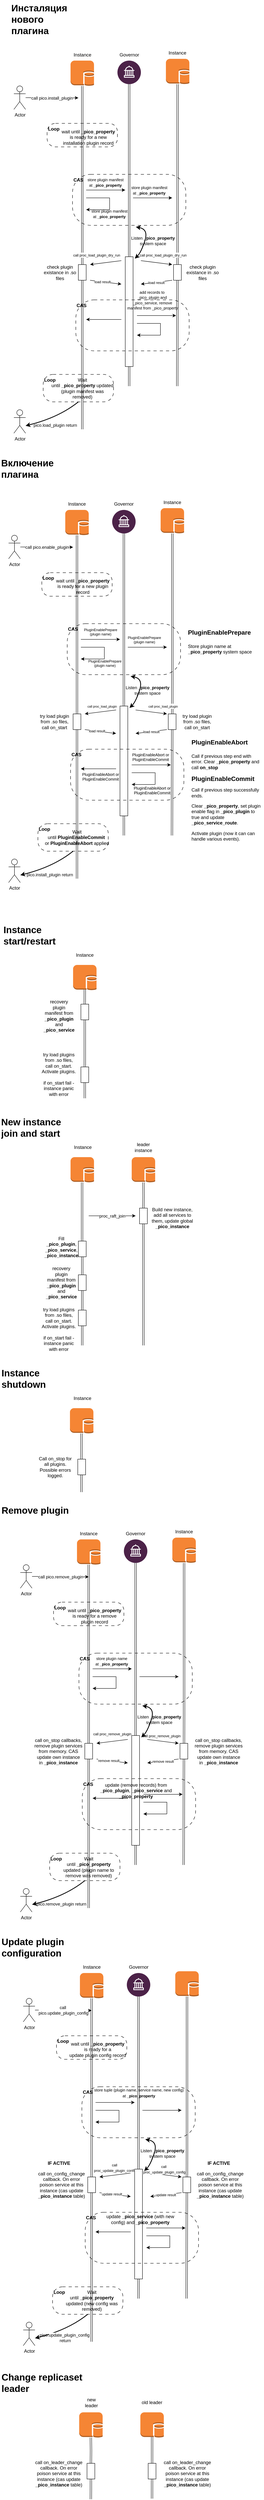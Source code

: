 <mxfile version="24.2.2" type="github">
  <diagram name="Страница — 1" id="yJk9gWLUSy9jOpeMOX59">
    <mxGraphModel dx="1434" dy="3059" grid="1" gridSize="10" guides="1" tooltips="1" connect="1" arrows="1" fold="1" page="1" pageScale="1" pageWidth="827" pageHeight="1169" math="0" shadow="0">
      <root>
        <mxCell id="0" />
        <mxCell id="1" parent="0" />
        <mxCell id="r-Ovmt4nL4VXmbSpSEl5-34" value="" style="edgeStyle=orthogonalEdgeStyle;rounded=0;orthogonalLoop=1;jettySize=auto;html=1;shape=link;" parent="1" source="r-Ovmt4nL4VXmbSpSEl5-3" edge="1">
          <mxGeometry relative="1" as="geometry">
            <mxPoint x="443" y="720" as="targetPoint" />
            <mxPoint x="443.16" y="124.5" as="sourcePoint" />
          </mxGeometry>
        </mxCell>
        <mxCell id="r-Ovmt4nL4VXmbSpSEl5-16" value="&lt;b&gt;CAS&lt;/b&gt;" style="rounded=1;whiteSpace=wrap;html=1;fillColor=none;dashed=1;dashPattern=8 8;arcSize=36;align=left;horizontal=1;verticalAlign=top;" parent="1" vertex="1">
          <mxGeometry x="175" y="180" width="290" height="130" as="geometry" />
        </mxCell>
        <mxCell id="r-Ovmt4nL4VXmbSpSEl5-5" style="edgeStyle=orthogonalEdgeStyle;rounded=0;orthogonalLoop=1;jettySize=auto;html=1;shape=link;" parent="1" source="r-Ovmt4nL4VXmbSpSEl5-25" edge="1">
          <mxGeometry relative="1" as="geometry">
            <mxPoint x="320" y="720" as="targetPoint" />
          </mxGeometry>
        </mxCell>
        <mxCell id="r-Ovmt4nL4VXmbSpSEl5-1" value="" style="verticalLabelPosition=bottom;aspect=fixed;html=1;shape=mxgraph.salesforce.government2;" parent="1" vertex="1">
          <mxGeometry x="290" y="-110" width="60" height="60" as="geometry" />
        </mxCell>
        <mxCell id="r-Ovmt4nL4VXmbSpSEl5-4" style="edgeStyle=orthogonalEdgeStyle;rounded=0;orthogonalLoop=1;jettySize=auto;html=1;shape=link;" parent="1" source="r-Ovmt4nL4VXmbSpSEl5-2" edge="1">
          <mxGeometry relative="1" as="geometry">
            <mxPoint x="200" y="830" as="targetPoint" />
          </mxGeometry>
        </mxCell>
        <mxCell id="r-Ovmt4nL4VXmbSpSEl5-2" value="" style="outlineConnect=0;dashed=0;verticalLabelPosition=bottom;verticalAlign=top;align=center;html=1;shape=mxgraph.aws3.db_on_instance;fillColor=#F58534;gradientColor=none;" parent="1" vertex="1">
          <mxGeometry x="170" y="-110" width="60" height="64.5" as="geometry" />
        </mxCell>
        <mxCell id="r-Ovmt4nL4VXmbSpSEl5-3" value="" style="outlineConnect=0;dashed=0;verticalLabelPosition=bottom;verticalAlign=top;align=center;html=1;shape=mxgraph.aws3.db_on_instance;fillColor=#F58534;gradientColor=none;" parent="1" vertex="1">
          <mxGeometry x="414" y="-114.5" width="60" height="64.5" as="geometry" />
        </mxCell>
        <mxCell id="r-Ovmt4nL4VXmbSpSEl5-9" value="call pico.enable_plugin" style="edgeStyle=orthogonalEdgeStyle;rounded=0;orthogonalLoop=1;jettySize=auto;html=1;" parent="1" source="r-Ovmt4nL4VXmbSpSEl5-8" edge="1">
          <mxGeometry relative="1" as="geometry">
            <mxPoint x="190" y="-15" as="targetPoint" />
          </mxGeometry>
        </mxCell>
        <mxCell id="r-Ovmt4nL4VXmbSpSEl5-8" value="Actor" style="shape=umlActor;verticalLabelPosition=bottom;verticalAlign=top;html=1;outlineConnect=0;" parent="1" vertex="1">
          <mxGeometry x="25" y="-45.5" width="30" height="60" as="geometry" />
        </mxCell>
        <mxCell id="r-Ovmt4nL4VXmbSpSEl5-10" value="&lt;font style=&quot;font-size: 9px;&quot;&gt;PluginEnablePrepare&lt;/font&gt;&lt;div style=&quot;font-size: 9px;&quot;&gt;(plugin name)&lt;/div&gt;" style="endArrow=classic;html=1;rounded=0;labelBackgroundColor=none;" parent="1" edge="1">
          <mxGeometry y="20" width="50" height="50" relative="1" as="geometry">
            <mxPoint x="210" y="220" as="sourcePoint" />
            <mxPoint x="310" y="220" as="targetPoint" />
            <mxPoint as="offset" />
          </mxGeometry>
        </mxCell>
        <mxCell id="r-Ovmt4nL4VXmbSpSEl5-11" value="" style="endArrow=classic;html=1;rounded=0;labelBackgroundColor=none;" parent="1" edge="1">
          <mxGeometry width="50" height="50" relative="1" as="geometry">
            <mxPoint x="330" y="240" as="sourcePoint" />
            <mxPoint x="430" y="240" as="targetPoint" />
          </mxGeometry>
        </mxCell>
        <mxCell id="r-Ovmt4nL4VXmbSpSEl5-18" value="&lt;font style=&quot;font-size: 9px;&quot;&gt;PluginEnablePrepare&lt;/font&gt;&lt;div style=&quot;font-size: 9px;&quot;&gt;(plugin name)&lt;/div&gt;" style="edgeLabel;html=1;align=center;verticalAlign=middle;resizable=0;points=[];labelBackgroundColor=none;" parent="r-Ovmt4nL4VXmbSpSEl5-11" vertex="1" connectable="0">
          <mxGeometry x="-0.16" relative="1" as="geometry">
            <mxPoint y="-20" as="offset" />
          </mxGeometry>
        </mxCell>
        <mxCell id="r-Ovmt4nL4VXmbSpSEl5-12" value="" style="endArrow=classic;html=1;rounded=0;" parent="1" edge="1">
          <mxGeometry width="50" height="50" relative="1" as="geometry">
            <mxPoint x="270" y="270" as="sourcePoint" />
            <mxPoint x="210" y="270" as="targetPoint" />
          </mxGeometry>
        </mxCell>
        <mxCell id="r-Ovmt4nL4VXmbSpSEl5-13" value="&lt;font style=&quot;font-size: 9px;&quot;&gt;PluginEnablePrepare&lt;/font&gt;&lt;div style=&quot;font-size: 9px;&quot;&gt;(plugin name)&lt;/div&gt;" style="edgeLabel;html=1;align=center;verticalAlign=middle;resizable=0;points=[];labelBackgroundColor=none;" parent="r-Ovmt4nL4VXmbSpSEl5-12" vertex="1" connectable="0">
          <mxGeometry x="0.091" relative="1" as="geometry">
            <mxPoint x="33" y="10" as="offset" />
          </mxGeometry>
        </mxCell>
        <mxCell id="r-Ovmt4nL4VXmbSpSEl5-14" value="" style="endArrow=none;html=1;rounded=0;" parent="1" edge="1">
          <mxGeometry width="50" height="50" relative="1" as="geometry">
            <mxPoint x="210" y="240" as="sourcePoint" />
            <mxPoint x="250" y="240" as="targetPoint" />
          </mxGeometry>
        </mxCell>
        <mxCell id="r-Ovmt4nL4VXmbSpSEl5-15" value="" style="endArrow=none;html=1;rounded=0;" parent="1" edge="1">
          <mxGeometry width="50" height="50" relative="1" as="geometry">
            <mxPoint x="250" y="240" as="sourcePoint" />
            <mxPoint x="270" y="270" as="targetPoint" />
            <Array as="points">
              <mxPoint x="270" y="240" />
            </Array>
          </mxGeometry>
        </mxCell>
        <mxCell id="r-Ovmt4nL4VXmbSpSEl5-19" value="" style="rounded=0;whiteSpace=wrap;html=1;" parent="1" vertex="1">
          <mxGeometry x="190" y="410" width="20" height="40" as="geometry" />
        </mxCell>
        <mxCell id="r-Ovmt4nL4VXmbSpSEl5-20" value="&lt;span style=&quot;font-size: 8px;&quot;&gt;call proc_load_plugin&lt;/span&gt;" style="endArrow=classic;html=1;rounded=0;" parent="1" edge="1">
          <mxGeometry x="0.692" y="19" width="50" height="50" relative="1" as="geometry">
            <mxPoint x="350" y="400" as="sourcePoint" />
            <mxPoint x="430" y="410" as="targetPoint" />
            <mxPoint as="offset" />
          </mxGeometry>
        </mxCell>
        <mxCell id="r-Ovmt4nL4VXmbSpSEl5-21" value="&lt;font style=&quot;font-size: 9px;&quot;&gt;load result&lt;/font&gt;" style="endArrow=classic;html=1;rounded=0;" parent="1" edge="1">
          <mxGeometry width="50" height="50" relative="1" as="geometry">
            <mxPoint x="430" y="450" as="sourcePoint" />
            <mxPoint x="350" y="460" as="targetPoint" />
          </mxGeometry>
        </mxCell>
        <mxCell id="r-Ovmt4nL4VXmbSpSEl5-22" value="" style="endArrow=classic;html=1;rounded=0;" parent="1" edge="1">
          <mxGeometry width="50" height="50" relative="1" as="geometry">
            <mxPoint x="220" y="450" as="sourcePoint" />
            <mxPoint x="300" y="460" as="targetPoint" />
          </mxGeometry>
        </mxCell>
        <mxCell id="r-Ovmt4nL4VXmbSpSEl5-33" value="&lt;font style=&quot;font-size: 9px;&quot;&gt;load result&lt;/font&gt;" style="edgeLabel;html=1;align=center;verticalAlign=middle;resizable=0;points=[];" parent="r-Ovmt4nL4VXmbSpSEl5-22" vertex="1" connectable="0">
          <mxGeometry x="-0.236" y="1" relative="1" as="geometry">
            <mxPoint as="offset" />
          </mxGeometry>
        </mxCell>
        <mxCell id="r-Ovmt4nL4VXmbSpSEl5-23" value="&lt;span style=&quot;font-size: 8px;&quot;&gt;call proc_load_plugin&lt;/span&gt;" style="endArrow=classic;html=1;rounded=0;" parent="1" edge="1">
          <mxGeometry x="-0.146" y="-14" width="50" height="50" relative="1" as="geometry">
            <mxPoint x="300" y="400" as="sourcePoint" />
            <mxPoint x="220" y="410" as="targetPoint" />
            <mxPoint as="offset" />
          </mxGeometry>
        </mxCell>
        <mxCell id="r-Ovmt4nL4VXmbSpSEl5-26" value="" style="rounded=0;whiteSpace=wrap;html=1;" parent="1" vertex="1">
          <mxGeometry x="433.5" y="410" width="20" height="40" as="geometry" />
        </mxCell>
        <mxCell id="r-Ovmt4nL4VXmbSpSEl5-27" value="" style="edgeStyle=orthogonalEdgeStyle;rounded=0;orthogonalLoop=1;jettySize=auto;html=1;shape=link;" parent="1" source="r-Ovmt4nL4VXmbSpSEl5-1" target="r-Ovmt4nL4VXmbSpSEl5-25" edge="1">
          <mxGeometry relative="1" as="geometry">
            <mxPoint x="320" y="720" as="targetPoint" />
            <mxPoint x="320" y="120" as="sourcePoint" />
          </mxGeometry>
        </mxCell>
        <mxCell id="r-Ovmt4nL4VXmbSpSEl5-25" value="" style="rounded=0;whiteSpace=wrap;html=1;" parent="1" vertex="1">
          <mxGeometry x="310" y="390" width="20" height="280" as="geometry" />
        </mxCell>
        <mxCell id="r-Ovmt4nL4VXmbSpSEl5-31" value="try load plugin from .so files, call on_start" style="text;html=1;align=center;verticalAlign=middle;whiteSpace=wrap;rounded=0;" parent="1" vertex="1">
          <mxGeometry x="100" y="407.5" width="85" height="45" as="geometry" />
        </mxCell>
        <mxCell id="r-Ovmt4nL4VXmbSpSEl5-32" value="try load plugin from .so files, call on_start" style="text;html=1;align=center;verticalAlign=middle;whiteSpace=wrap;rounded=0;" parent="1" vertex="1">
          <mxGeometry x="465" y="407.5" width="85" height="45" as="geometry" />
        </mxCell>
        <mxCell id="r-Ovmt4nL4VXmbSpSEl5-35" value="&lt;b&gt;CAS&lt;/b&gt;" style="rounded=1;whiteSpace=wrap;html=1;fillColor=none;dashed=1;dashPattern=8 8;arcSize=36;align=left;horizontal=1;verticalAlign=top;" parent="1" vertex="1">
          <mxGeometry x="183.5" y="500" width="290" height="130" as="geometry" />
        </mxCell>
        <mxCell id="r-Ovmt4nL4VXmbSpSEl5-36" value="" style="endArrow=classic;html=1;rounded=0;labelBackgroundColor=none;" parent="1" edge="1">
          <mxGeometry width="50" height="50" relative="1" as="geometry">
            <mxPoint x="340" y="540" as="sourcePoint" />
            <mxPoint x="440" y="540" as="targetPoint" />
          </mxGeometry>
        </mxCell>
        <mxCell id="VrFXm81j6hOwq3N1MezP-101" value="&lt;font style=&quot;background-color: rgb(251, 251, 251); font-size: 10px;&quot;&gt;PluginEnableAbort or&lt;br&gt;&lt;/font&gt;&lt;div style=&quot;background-color: rgb(251, 251, 251); font-size: 10px;&quot;&gt;PluginEnableCommit&lt;/div&gt;" style="edgeLabel;html=1;align=center;verticalAlign=middle;resizable=0;points=[];" vertex="1" connectable="0" parent="r-Ovmt4nL4VXmbSpSEl5-36">
          <mxGeometry x="0.144" y="-2" relative="1" as="geometry">
            <mxPoint x="-9" y="-22" as="offset" />
          </mxGeometry>
        </mxCell>
        <mxCell id="r-Ovmt4nL4VXmbSpSEl5-38" value="" style="endArrow=classic;html=1;rounded=0;" parent="1" edge="1">
          <mxGeometry width="50" height="50" relative="1" as="geometry">
            <mxPoint x="300" y="550" as="sourcePoint" />
            <mxPoint x="210" y="550" as="targetPoint" />
          </mxGeometry>
        </mxCell>
        <mxCell id="VrFXm81j6hOwq3N1MezP-99" value="&lt;font style=&quot;background-color: rgb(251, 251, 251); font-size: 10px;&quot;&gt;PluginEnableAbort or&lt;br&gt;&lt;/font&gt;&lt;div style=&quot;background-color: rgb(251, 251, 251); font-size: 10px;&quot;&gt;PluginEnableCommit&lt;/div&gt;" style="edgeLabel;html=1;align=center;verticalAlign=middle;resizable=0;points=[];" vertex="1" connectable="0" parent="r-Ovmt4nL4VXmbSpSEl5-38">
          <mxGeometry x="-0.111" relative="1" as="geometry">
            <mxPoint y="20" as="offset" />
          </mxGeometry>
        </mxCell>
        <mxCell id="r-Ovmt4nL4VXmbSpSEl5-40" value="" style="endArrow=classic;html=1;rounded=0;" parent="1" edge="1">
          <mxGeometry width="50" height="50" relative="1" as="geometry">
            <mxPoint x="400" y="590" as="sourcePoint" />
            <mxPoint x="340" y="590" as="targetPoint" />
          </mxGeometry>
        </mxCell>
        <mxCell id="r-Ovmt4nL4VXmbSpSEl5-42" value="" style="endArrow=none;html=1;rounded=0;" parent="1" edge="1">
          <mxGeometry width="50" height="50" relative="1" as="geometry">
            <mxPoint x="340" y="560" as="sourcePoint" />
            <mxPoint x="380" y="560" as="targetPoint" />
          </mxGeometry>
        </mxCell>
        <mxCell id="r-Ovmt4nL4VXmbSpSEl5-43" value="" style="endArrow=none;html=1;rounded=0;" parent="1" edge="1">
          <mxGeometry width="50" height="50" relative="1" as="geometry">
            <mxPoint x="380" y="560" as="sourcePoint" />
            <mxPoint x="400" y="590" as="targetPoint" />
            <Array as="points">
              <mxPoint x="400" y="560" />
            </Array>
          </mxGeometry>
        </mxCell>
        <mxCell id="VrFXm81j6hOwq3N1MezP-102" value="&lt;font style=&quot;background-color: rgb(251, 251, 251); font-size: 10px;&quot;&gt;PluginEnableAbort or&lt;br&gt;&lt;/font&gt;&lt;div style=&quot;background-color: rgb(251, 251, 251); font-size: 10px;&quot;&gt;PluginEnableCommit&lt;/div&gt;" style="edgeLabel;html=1;align=center;verticalAlign=middle;resizable=0;points=[];" vertex="1" connectable="0" parent="r-Ovmt4nL4VXmbSpSEl5-43">
          <mxGeometry x="-0.615" y="1" relative="1" as="geometry">
            <mxPoint x="2" y="46" as="offset" />
          </mxGeometry>
        </mxCell>
        <mxCell id="r-Ovmt4nL4VXmbSpSEl5-46" value="Listen &lt;b&gt;_pico_property&lt;/b&gt;&lt;div&gt;system space&lt;/div&gt;" style="curved=1;endArrow=classic;html=1;rounded=0;exitX=0.559;exitY=1.031;exitDx=0;exitDy=0;exitPerimeter=0;entryX=1.222;entryY=0.017;entryDx=0;entryDy=0;entryPerimeter=0;strokeWidth=2;strokeColor=default;startArrow=classic;startFill=1;labelBackgroundColor=none;" parent="1" source="r-Ovmt4nL4VXmbSpSEl5-16" target="r-Ovmt4nL4VXmbSpSEl5-25" edge="1">
          <mxGeometry x="-0.006" y="19" width="50" height="50" relative="1" as="geometry">
            <mxPoint x="480" y="410" as="sourcePoint" />
            <mxPoint x="530" y="360" as="targetPoint" />
            <Array as="points">
              <mxPoint x="370" y="320" />
              <mxPoint x="350" y="380" />
            </Array>
            <mxPoint as="offset" />
          </mxGeometry>
        </mxCell>
        <mxCell id="r-Ovmt4nL4VXmbSpSEl5-52" value="Governor" style="text;html=1;align=center;verticalAlign=middle;whiteSpace=wrap;rounded=0;" parent="1" vertex="1">
          <mxGeometry x="290" y="-140" width="60" height="30" as="geometry" />
        </mxCell>
        <mxCell id="r-Ovmt4nL4VXmbSpSEl5-53" value="Instance" style="text;html=1;align=center;verticalAlign=middle;whiteSpace=wrap;rounded=0;" parent="1" vertex="1">
          <mxGeometry x="413.5" y="-144.5" width="60" height="30" as="geometry" />
        </mxCell>
        <mxCell id="r-Ovmt4nL4VXmbSpSEl5-54" value="Instance" style="text;html=1;align=center;verticalAlign=middle;whiteSpace=wrap;rounded=0;" parent="1" vertex="1">
          <mxGeometry x="170" y="-140" width="60" height="30" as="geometry" />
        </mxCell>
        <mxCell id="PDYjImMqWGdngjRvMfyT-1" value="&lt;h1 style=&quot;margin-top: 0px;&quot;&gt;Включение&amp;nbsp; плагина&lt;/h1&gt;" style="text;html=1;whiteSpace=wrap;overflow=hidden;rounded=0;" parent="1" vertex="1">
          <mxGeometry x="3.5" y="-250" width="180" height="120" as="geometry" />
        </mxCell>
        <mxCell id="PDYjImMqWGdngjRvMfyT-2" value="&lt;b&gt;Loop&lt;/b&gt;" style="rounded=1;whiteSpace=wrap;html=1;fillColor=none;dashed=1;dashPattern=8 8;arcSize=36;align=left;horizontal=1;verticalAlign=top;" parent="1" vertex="1">
          <mxGeometry x="110" y="50" width="180" height="60" as="geometry" />
        </mxCell>
        <mxCell id="PDYjImMqWGdngjRvMfyT-3" value="wait until&amp;nbsp;&lt;b style=&quot;text-align: left;&quot;&gt;_pico_property &lt;/b&gt;&lt;span style=&quot;text-align: left;&quot;&gt;is ready for a new plugin record&lt;/span&gt;" style="text;html=1;align=center;verticalAlign=middle;whiteSpace=wrap;rounded=0;" parent="1" vertex="1">
          <mxGeometry x="140" y="70" width="150" height="30" as="geometry" />
        </mxCell>
        <mxCell id="PDYjImMqWGdngjRvMfyT-4" value="&lt;b&gt;Loop&lt;/b&gt;" style="rounded=1;whiteSpace=wrap;html=1;fillColor=none;dashed=1;dashPattern=8 8;arcSize=36;align=left;horizontal=1;verticalAlign=top;" parent="1" vertex="1">
          <mxGeometry x="100" y="690" width="180" height="70" as="geometry" />
        </mxCell>
        <mxCell id="PDYjImMqWGdngjRvMfyT-6" value="Wait until&amp;nbsp;&lt;b&gt;PluginEnableCommit&lt;/b&gt;&amp;nbsp;&lt;div&gt;or&amp;nbsp;&lt;b&gt;PluginEnableAbort&lt;/b&gt;&amp;nbsp;applied&lt;/div&gt;" style="text;html=1;align=center;verticalAlign=middle;whiteSpace=wrap;rounded=0;" parent="1" vertex="1">
          <mxGeometry x="130" y="710" width="140" height="30" as="geometry" />
        </mxCell>
        <mxCell id="PDYjImMqWGdngjRvMfyT-7" value="Actor" style="shape=umlActor;verticalLabelPosition=bottom;verticalAlign=top;html=1;outlineConnect=0;" parent="1" vertex="1">
          <mxGeometry x="25" y="780" width="30" height="60" as="geometry" />
        </mxCell>
        <mxCell id="PDYjImMqWGdngjRvMfyT-8" value="pico.install_plugin return" style="curved=1;endArrow=classic;html=1;rounded=0;exitX=0.5;exitY=1;exitDx=0;exitDy=0;entryX=1.222;entryY=0.017;entryDx=0;entryDy=0;entryPerimeter=0;strokeWidth=2;strokeColor=default;startArrow=none;startFill=0;labelBackgroundColor=none;" parent="1" source="PDYjImMqWGdngjRvMfyT-4" edge="1">
          <mxGeometry x="0.036" y="17" width="50" height="50" relative="1" as="geometry">
            <mxPoint x="58" y="740" as="sourcePoint" />
            <mxPoint x="55" y="821" as="targetPoint" />
            <Array as="points">
              <mxPoint x="140" y="800" />
            </Array>
            <mxPoint as="offset" />
          </mxGeometry>
        </mxCell>
        <mxCell id="PDYjImMqWGdngjRvMfyT-9" value="&lt;h1 style=&quot;margin-top: 0px;&quot;&gt;Instance start/restart&amp;nbsp;&lt;/h1&gt;" style="text;html=1;whiteSpace=wrap;overflow=hidden;rounded=0;" parent="1" vertex="1">
          <mxGeometry x="10" y="940" width="180" height="70" as="geometry" />
        </mxCell>
        <mxCell id="PDYjImMqWGdngjRvMfyT-10" value="" style="outlineConnect=0;dashed=0;verticalLabelPosition=bottom;verticalAlign=top;align=center;html=1;shape=mxgraph.aws3.db_on_instance;fillColor=#F58534;gradientColor=none;" parent="1" vertex="1">
          <mxGeometry x="190" y="1050" width="60" height="64.5" as="geometry" />
        </mxCell>
        <mxCell id="PDYjImMqWGdngjRvMfyT-11" style="edgeStyle=orthogonalEdgeStyle;rounded=0;orthogonalLoop=1;jettySize=auto;html=1;shape=link;" parent="1" source="PDYjImMqWGdngjRvMfyT-15" edge="1">
          <mxGeometry relative="1" as="geometry">
            <mxPoint x="220" y="1390" as="targetPoint" />
            <mxPoint x="219.52" y="1114.5" as="sourcePoint" />
          </mxGeometry>
        </mxCell>
        <mxCell id="PDYjImMqWGdngjRvMfyT-12" value="" style="rounded=0;whiteSpace=wrap;html=1;" parent="1" vertex="1">
          <mxGeometry x="210" y="1150" width="20" height="40" as="geometry" />
        </mxCell>
        <mxCell id="PDYjImMqWGdngjRvMfyT-14" value="&lt;span style=&quot;color: rgb(0, 0, 0); font-family: Helvetica; font-size: 12px; font-style: normal; font-variant-ligatures: normal; font-variant-caps: normal; font-weight: 400; letter-spacing: normal; orphans: 2; text-align: center; text-indent: 0px; text-transform: none; white-space: normal; widows: 2; word-spacing: 0px; -webkit-text-stroke-width: 0px; background-color: rgb(251, 251, 251); text-decoration-thickness: initial; text-decoration-style: initial; text-decoration-color: initial; display: inline !important; float: none;&quot;&gt;recovery plugin manifest from &lt;/span&gt;&lt;span style=&quot;color: rgb(0, 0, 0); font-family: Helvetica; font-size: 12px; font-style: normal; font-variant-ligatures: normal; font-variant-caps: normal; letter-spacing: normal; orphans: 2; text-align: center; text-indent: 0px; text-transform: none; white-space: normal; widows: 2; word-spacing: 0px; -webkit-text-stroke-width: 0px; background-color: rgb(251, 251, 251); text-decoration-thickness: initial; text-decoration-style: initial; text-decoration-color: initial; float: none; display: inline !important;&quot;&gt;&lt;b&gt;_pico_plugin&lt;/b&gt;&lt;/span&gt;&lt;span style=&quot;color: rgb(0, 0, 0); font-family: Helvetica; font-size: 12px; font-style: normal; font-variant-ligatures: normal; font-variant-caps: normal; font-weight: 400; letter-spacing: normal; orphans: 2; text-align: center; text-indent: 0px; text-transform: none; white-space: normal; widows: 2; word-spacing: 0px; -webkit-text-stroke-width: 0px; background-color: rgb(251, 251, 251); text-decoration-thickness: initial; text-decoration-style: initial; text-decoration-color: initial; display: inline !important; float: none;&quot;&gt; and &lt;/span&gt;&lt;span style=&quot;color: rgb(0, 0, 0); font-family: Helvetica; font-size: 12px; font-style: normal; font-variant-ligatures: normal; font-variant-caps: normal; letter-spacing: normal; orphans: 2; text-align: center; text-indent: 0px; text-transform: none; white-space: normal; widows: 2; word-spacing: 0px; -webkit-text-stroke-width: 0px; background-color: rgb(251, 251, 251); text-decoration-thickness: initial; text-decoration-style: initial; text-decoration-color: initial; float: none; display: inline !important;&quot;&gt;&lt;b&gt;_pico_service&lt;/b&gt;&lt;/span&gt;" style="text;html=1;align=center;verticalAlign=middle;whiteSpace=wrap;rounded=0;" parent="1" vertex="1">
          <mxGeometry x="123.5" y="1120" width="60" height="120" as="geometry" />
        </mxCell>
        <mxCell id="PDYjImMqWGdngjRvMfyT-16" value="" style="edgeStyle=orthogonalEdgeStyle;rounded=0;orthogonalLoop=1;jettySize=auto;html=1;shape=link;" parent="1" source="PDYjImMqWGdngjRvMfyT-12" target="PDYjImMqWGdngjRvMfyT-15" edge="1">
          <mxGeometry relative="1" as="geometry">
            <mxPoint x="219.52" y="1989.5" as="targetPoint" />
            <mxPoint x="220" y="1220" as="sourcePoint" />
          </mxGeometry>
        </mxCell>
        <mxCell id="PDYjImMqWGdngjRvMfyT-15" value="" style="rounded=0;whiteSpace=wrap;html=1;" parent="1" vertex="1">
          <mxGeometry x="210" y="1310" width="20" height="40" as="geometry" />
        </mxCell>
        <mxCell id="PDYjImMqWGdngjRvMfyT-18" value="try load plugins from .so files, call on_start.&lt;div&gt;Activate plugins.&lt;/div&gt;" style="text;html=1;align=center;verticalAlign=middle;whiteSpace=wrap;rounded=0;" parent="1" vertex="1">
          <mxGeometry x="107.88" y="1260" width="91.25" height="80" as="geometry" />
        </mxCell>
        <mxCell id="PDYjImMqWGdngjRvMfyT-19" value="&lt;h1 style=&quot;margin-top: 0px;&quot;&gt;New instance join and start&amp;nbsp;&lt;/h1&gt;" style="text;html=1;whiteSpace=wrap;overflow=hidden;rounded=0;" parent="1" vertex="1">
          <mxGeometry x="3.5" y="1430" width="180" height="70" as="geometry" />
        </mxCell>
        <mxCell id="PDYjImMqWGdngjRvMfyT-20" value="" style="outlineConnect=0;dashed=0;verticalLabelPosition=bottom;verticalAlign=top;align=center;html=1;shape=mxgraph.aws3.db_on_instance;fillColor=#F58534;gradientColor=none;" parent="1" vertex="1">
          <mxGeometry x="183.5" y="1540" width="60" height="64.5" as="geometry" />
        </mxCell>
        <mxCell id="PDYjImMqWGdngjRvMfyT-22" value="" style="edgeStyle=orthogonalEdgeStyle;rounded=0;orthogonalLoop=1;jettySize=auto;html=1;shape=link;" parent="1" source="PDYjImMqWGdngjRvMfyT-41" target="PDYjImMqWGdngjRvMfyT-23" edge="1">
          <mxGeometry relative="1" as="geometry">
            <mxPoint x="213.02" y="2479.5" as="targetPoint" />
            <mxPoint x="213.02" y="1604.5" as="sourcePoint" />
          </mxGeometry>
        </mxCell>
        <mxCell id="PDYjImMqWGdngjRvMfyT-23" value="" style="rounded=0;whiteSpace=wrap;html=1;" parent="1" vertex="1">
          <mxGeometry x="203.5" y="1840" width="20" height="40" as="geometry" />
        </mxCell>
        <mxCell id="PDYjImMqWGdngjRvMfyT-24" value="&lt;span style=&quot;color: rgb(0, 0, 0); font-family: Helvetica; font-size: 12px; font-style: normal; font-variant-ligatures: normal; font-variant-caps: normal; font-weight: 400; letter-spacing: normal; orphans: 2; text-align: center; text-indent: 0px; text-transform: none; white-space: normal; widows: 2; word-spacing: 0px; -webkit-text-stroke-width: 0px; background-color: rgb(251, 251, 251); text-decoration-thickness: initial; text-decoration-style: initial; text-decoration-color: initial; display: inline !important; float: none;&quot;&gt;recovery plugin manifest from &lt;/span&gt;&lt;span style=&quot;color: rgb(0, 0, 0); font-family: Helvetica; font-size: 12px; font-style: normal; font-variant-ligatures: normal; font-variant-caps: normal; letter-spacing: normal; orphans: 2; text-align: center; text-indent: 0px; text-transform: none; white-space: normal; widows: 2; word-spacing: 0px; -webkit-text-stroke-width: 0px; background-color: rgb(251, 251, 251); text-decoration-thickness: initial; text-decoration-style: initial; text-decoration-color: initial; float: none; display: inline !important;&quot;&gt;&lt;b&gt;_pico_plugin&lt;/b&gt;&lt;/span&gt;&lt;span style=&quot;color: rgb(0, 0, 0); font-family: Helvetica; font-size: 12px; font-style: normal; font-variant-ligatures: normal; font-variant-caps: normal; font-weight: 400; letter-spacing: normal; orphans: 2; text-align: center; text-indent: 0px; text-transform: none; white-space: normal; widows: 2; word-spacing: 0px; -webkit-text-stroke-width: 0px; background-color: rgb(251, 251, 251); text-decoration-thickness: initial; text-decoration-style: initial; text-decoration-color: initial; display: inline !important; float: none;&quot;&gt; and &lt;/span&gt;&lt;span style=&quot;color: rgb(0, 0, 0); font-family: Helvetica; font-size: 12px; font-style: normal; font-variant-ligatures: normal; font-variant-caps: normal; letter-spacing: normal; orphans: 2; text-align: center; text-indent: 0px; text-transform: none; white-space: normal; widows: 2; word-spacing: 0px; -webkit-text-stroke-width: 0px; background-color: rgb(251, 251, 251); text-decoration-thickness: initial; text-decoration-style: initial; text-decoration-color: initial; float: none; display: inline !important;&quot;&gt;&lt;b&gt;_pico_service&lt;/b&gt;&lt;/span&gt;" style="text;html=1;align=center;verticalAlign=middle;whiteSpace=wrap;rounded=0;" parent="1" vertex="1">
          <mxGeometry x="130" y="1800" width="60" height="120" as="geometry" />
        </mxCell>
        <mxCell id="PDYjImMqWGdngjRvMfyT-25" value="" style="edgeStyle=orthogonalEdgeStyle;rounded=0;orthogonalLoop=1;jettySize=auto;html=1;shape=link;" parent="1" source="PDYjImMqWGdngjRvMfyT-23" target="PDYjImMqWGdngjRvMfyT-26" edge="1">
          <mxGeometry relative="1" as="geometry">
            <mxPoint x="213.02" y="2479.5" as="targetPoint" />
            <mxPoint x="213.5" y="1710" as="sourcePoint" />
          </mxGeometry>
        </mxCell>
        <mxCell id="PDYjImMqWGdngjRvMfyT-26" value="" style="rounded=0;whiteSpace=wrap;html=1;" parent="1" vertex="1">
          <mxGeometry x="203.5" y="1930" width="20" height="40" as="geometry" />
        </mxCell>
        <mxCell id="PDYjImMqWGdngjRvMfyT-28" value="Instance" style="text;html=1;align=center;verticalAlign=middle;whiteSpace=wrap;rounded=0;" parent="1" vertex="1">
          <mxGeometry x="190" y="1010" width="60" height="30" as="geometry" />
        </mxCell>
        <mxCell id="PDYjImMqWGdngjRvMfyT-29" value="Instance" style="text;html=1;align=center;verticalAlign=middle;whiteSpace=wrap;rounded=0;" parent="1" vertex="1">
          <mxGeometry x="185" y="1500" width="60" height="30" as="geometry" />
        </mxCell>
        <mxCell id="PDYjImMqWGdngjRvMfyT-30" value="" style="outlineConnect=0;dashed=0;verticalLabelPosition=bottom;verticalAlign=top;align=center;html=1;shape=mxgraph.aws3.db_on_instance;fillColor=#F58534;gradientColor=none;" parent="1" vertex="1">
          <mxGeometry x="340" y="1540" width="60" height="64.5" as="geometry" />
        </mxCell>
        <mxCell id="PDYjImMqWGdngjRvMfyT-31" value="leader instance" style="text;html=1;align=center;verticalAlign=middle;whiteSpace=wrap;rounded=0;" parent="1" vertex="1">
          <mxGeometry x="340" y="1500" width="60" height="30" as="geometry" />
        </mxCell>
        <mxCell id="PDYjImMqWGdngjRvMfyT-35" value="" style="edgeStyle=orthogonalEdgeStyle;rounded=0;orthogonalLoop=1;jettySize=auto;html=1;shape=link;" parent="1" source="PDYjImMqWGdngjRvMfyT-38" edge="1">
          <mxGeometry relative="1" as="geometry">
            <mxPoint x="370" y="2020" as="targetPoint" />
            <mxPoint x="370.02" y="1604.5" as="sourcePoint" />
          </mxGeometry>
        </mxCell>
        <mxCell id="PDYjImMqWGdngjRvMfyT-36" value="proc_raft_join" style="endArrow=classic;html=1;rounded=0;" parent="1" edge="1">
          <mxGeometry width="50" height="50" relative="1" as="geometry">
            <mxPoint x="230" y="1689.64" as="sourcePoint" />
            <mxPoint x="350" y="1689.64" as="targetPoint" />
          </mxGeometry>
        </mxCell>
        <mxCell id="PDYjImMqWGdngjRvMfyT-39" value="" style="edgeStyle=orthogonalEdgeStyle;rounded=0;orthogonalLoop=1;jettySize=auto;html=1;shape=link;" parent="1" target="PDYjImMqWGdngjRvMfyT-38" edge="1">
          <mxGeometry relative="1" as="geometry">
            <mxPoint x="370" y="1900" as="targetPoint" />
            <mxPoint x="370.02" y="1604.5" as="sourcePoint" />
          </mxGeometry>
        </mxCell>
        <mxCell id="PDYjImMqWGdngjRvMfyT-38" value="" style="rounded=0;whiteSpace=wrap;html=1;" parent="1" vertex="1">
          <mxGeometry x="360" y="1670" width="20" height="40" as="geometry" />
        </mxCell>
        <mxCell id="PDYjImMqWGdngjRvMfyT-40" value="Build new instance, add all services to them, update global &lt;b&gt;_pico_instance&lt;/b&gt;" style="text;html=1;align=center;verticalAlign=middle;whiteSpace=wrap;rounded=0;" parent="1" vertex="1">
          <mxGeometry x="388.5" y="1680" width="110" height="30" as="geometry" />
        </mxCell>
        <mxCell id="PDYjImMqWGdngjRvMfyT-42" value="" style="edgeStyle=orthogonalEdgeStyle;rounded=0;orthogonalLoop=1;jettySize=auto;html=1;shape=link;" parent="1" target="PDYjImMqWGdngjRvMfyT-41" edge="1">
          <mxGeometry relative="1" as="geometry">
            <mxPoint x="213" y="1900" as="targetPoint" />
            <mxPoint x="213.02" y="1604.5" as="sourcePoint" />
          </mxGeometry>
        </mxCell>
        <mxCell id="PDYjImMqWGdngjRvMfyT-41" value="" style="rounded=0;whiteSpace=wrap;html=1;" parent="1" vertex="1">
          <mxGeometry x="203.5" y="1754" width="20" height="40" as="geometry" />
        </mxCell>
        <mxCell id="PDYjImMqWGdngjRvMfyT-43" value="Fill &lt;b&gt;_pico_plugin&lt;/b&gt;,&lt;div&gt;&lt;b&gt;_pico_service&lt;/b&gt;,&lt;/div&gt;&lt;div&gt;&lt;b&gt;_pico_instance&lt;/b&gt;&lt;/div&gt;" style="text;html=1;align=center;verticalAlign=middle;whiteSpace=wrap;rounded=0;" parent="1" vertex="1">
          <mxGeometry x="130" y="1754" width="60" height="30" as="geometry" />
        </mxCell>
        <mxCell id="PDYjImMqWGdngjRvMfyT-46" value="" style="edgeStyle=orthogonalEdgeStyle;rounded=0;orthogonalLoop=1;jettySize=auto;html=1;shape=link;" parent="1" edge="1">
          <mxGeometry relative="1" as="geometry">
            <mxPoint x="213.38" y="2020" as="targetPoint" />
            <mxPoint x="213.38" y="1970" as="sourcePoint" />
          </mxGeometry>
        </mxCell>
        <mxCell id="PDYjImMqWGdngjRvMfyT-49" value="if on_start fail - instance panic with error" style="text;html=1;align=center;verticalAlign=middle;whiteSpace=wrap;rounded=0;" parent="1" vertex="1">
          <mxGeometry x="107.88" y="1340" width="91.25" height="50" as="geometry" />
        </mxCell>
        <mxCell id="PDYjImMqWGdngjRvMfyT-50" value="&lt;h1 style=&quot;margin-top: 0px;&quot;&gt;Instance shutdown&lt;/h1&gt;" style="text;html=1;whiteSpace=wrap;overflow=hidden;rounded=0;" parent="1" vertex="1">
          <mxGeometry x="5" y="2070" width="180" height="70" as="geometry" />
        </mxCell>
        <mxCell id="PDYjImMqWGdngjRvMfyT-51" value="" style="outlineConnect=0;dashed=0;verticalLabelPosition=bottom;verticalAlign=top;align=center;html=1;shape=mxgraph.aws3.db_on_instance;fillColor=#F58534;gradientColor=none;" parent="1" vertex="1">
          <mxGeometry x="182" y="2180" width="60" height="64.5" as="geometry" />
        </mxCell>
        <mxCell id="PDYjImMqWGdngjRvMfyT-52" value="Instance" style="text;html=1;align=center;verticalAlign=middle;whiteSpace=wrap;rounded=0;" parent="1" vertex="1">
          <mxGeometry x="183.5" y="2140" width="60" height="30" as="geometry" />
        </mxCell>
        <mxCell id="PDYjImMqWGdngjRvMfyT-53" value="" style="edgeStyle=orthogonalEdgeStyle;rounded=0;orthogonalLoop=1;jettySize=auto;html=1;shape=link;" parent="1" source="PDYjImMqWGdngjRvMfyT-57" edge="1">
          <mxGeometry relative="1" as="geometry">
            <mxPoint x="211.5" y="2394" as="targetPoint" />
            <mxPoint x="211.52" y="2244.5" as="sourcePoint" />
          </mxGeometry>
        </mxCell>
        <mxCell id="PDYjImMqWGdngjRvMfyT-54" value="" style="edgeStyle=orthogonalEdgeStyle;rounded=0;orthogonalLoop=1;jettySize=auto;html=1;shape=link;entryX=0.5;entryY=0.975;entryDx=0;entryDy=0;entryPerimeter=0;" parent="1" target="PDYjImMqWGdngjRvMfyT-10" edge="1">
          <mxGeometry relative="1" as="geometry">
            <mxPoint x="220" y="1120" as="targetPoint" />
            <mxPoint x="219.86" y="1150" as="sourcePoint" />
          </mxGeometry>
        </mxCell>
        <mxCell id="PDYjImMqWGdngjRvMfyT-55" value="try load plugins from .so files, call on_start.&lt;div&gt;Activate plugins.&lt;/div&gt;" style="text;html=1;align=center;verticalAlign=middle;whiteSpace=wrap;rounded=0;" parent="1" vertex="1">
          <mxGeometry x="107.87" y="1910" width="91.25" height="80" as="geometry" />
        </mxCell>
        <mxCell id="PDYjImMqWGdngjRvMfyT-56" value="if on_start fail - instance panic with error" style="text;html=1;align=center;verticalAlign=middle;whiteSpace=wrap;rounded=0;" parent="1" vertex="1">
          <mxGeometry x="107.87" y="1990" width="91.25" height="50" as="geometry" />
        </mxCell>
        <mxCell id="PDYjImMqWGdngjRvMfyT-58" value="" style="edgeStyle=orthogonalEdgeStyle;rounded=0;orthogonalLoop=1;jettySize=auto;html=1;shape=link;" parent="1" target="PDYjImMqWGdngjRvMfyT-57" edge="1">
          <mxGeometry relative="1" as="geometry">
            <mxPoint x="211.5" y="2394" as="targetPoint" />
            <mxPoint x="211.52" y="2244.5" as="sourcePoint" />
          </mxGeometry>
        </mxCell>
        <mxCell id="PDYjImMqWGdngjRvMfyT-57" value="" style="rounded=0;whiteSpace=wrap;html=1;" parent="1" vertex="1">
          <mxGeometry x="202" y="2310" width="20" height="40" as="geometry" />
        </mxCell>
        <mxCell id="PDYjImMqWGdngjRvMfyT-59" value="Call on_stop for all plugins. Possible errors logged." style="text;html=1;align=center;verticalAlign=middle;whiteSpace=wrap;rounded=0;" parent="1" vertex="1">
          <mxGeometry x="98.75" y="2290" width="91.25" height="80" as="geometry" />
        </mxCell>
        <mxCell id="PDYjImMqWGdngjRvMfyT-60" value="&lt;h1 style=&quot;margin-top: 0px;&quot;&gt;Remove plugin&lt;/h1&gt;" style="text;html=1;whiteSpace=wrap;overflow=hidden;rounded=0;" parent="1" vertex="1">
          <mxGeometry x="5" y="2420" width="180" height="70" as="geometry" />
        </mxCell>
        <mxCell id="PDYjImMqWGdngjRvMfyT-61" value="" style="edgeStyle=orthogonalEdgeStyle;rounded=0;orthogonalLoop=1;jettySize=auto;html=1;shape=link;" parent="1" source="PDYjImMqWGdngjRvMfyT-67" edge="1">
          <mxGeometry relative="1" as="geometry">
            <mxPoint x="473" y="3344.5" as="targetPoint" />
            <mxPoint x="473.16" y="2749" as="sourcePoint" />
          </mxGeometry>
        </mxCell>
        <mxCell id="PDYjImMqWGdngjRvMfyT-62" value="&lt;b&gt;CAS&lt;/b&gt;" style="rounded=1;whiteSpace=wrap;html=1;fillColor=none;dashed=1;dashPattern=8 8;arcSize=36;align=left;horizontal=1;verticalAlign=top;" parent="1" vertex="1">
          <mxGeometry x="205" y="2804.5" width="290" height="130" as="geometry" />
        </mxCell>
        <mxCell id="PDYjImMqWGdngjRvMfyT-63" style="edgeStyle=orthogonalEdgeStyle;rounded=0;orthogonalLoop=1;jettySize=auto;html=1;shape=link;" parent="1" source="PDYjImMqWGdngjRvMfyT-85" edge="1">
          <mxGeometry relative="1" as="geometry">
            <mxPoint x="350" y="3344.5" as="targetPoint" />
          </mxGeometry>
        </mxCell>
        <mxCell id="PDYjImMqWGdngjRvMfyT-64" value="" style="verticalLabelPosition=bottom;aspect=fixed;html=1;shape=mxgraph.salesforce.government2;" parent="1" vertex="1">
          <mxGeometry x="320" y="2514.5" width="60" height="60" as="geometry" />
        </mxCell>
        <mxCell id="PDYjImMqWGdngjRvMfyT-65" style="edgeStyle=orthogonalEdgeStyle;rounded=0;orthogonalLoop=1;jettySize=auto;html=1;shape=link;" parent="1" source="PDYjImMqWGdngjRvMfyT-66" edge="1">
          <mxGeometry relative="1" as="geometry">
            <mxPoint x="230" y="3454.5" as="targetPoint" />
          </mxGeometry>
        </mxCell>
        <mxCell id="PDYjImMqWGdngjRvMfyT-66" value="" style="outlineConnect=0;dashed=0;verticalLabelPosition=bottom;verticalAlign=top;align=center;html=1;shape=mxgraph.aws3.db_on_instance;fillColor=#F58534;gradientColor=none;" parent="1" vertex="1">
          <mxGeometry x="200" y="2514.5" width="60" height="64.5" as="geometry" />
        </mxCell>
        <mxCell id="PDYjImMqWGdngjRvMfyT-67" value="" style="outlineConnect=0;dashed=0;verticalLabelPosition=bottom;verticalAlign=top;align=center;html=1;shape=mxgraph.aws3.db_on_instance;fillColor=#F58534;gradientColor=none;" parent="1" vertex="1">
          <mxGeometry x="444" y="2510" width="60" height="64.5" as="geometry" />
        </mxCell>
        <mxCell id="PDYjImMqWGdngjRvMfyT-68" value="call pico.remove_plugin" style="edgeStyle=orthogonalEdgeStyle;rounded=0;orthogonalLoop=1;jettySize=auto;html=1;" parent="1" source="PDYjImMqWGdngjRvMfyT-69" edge="1">
          <mxGeometry relative="1" as="geometry">
            <mxPoint x="230" y="2610" as="targetPoint" />
          </mxGeometry>
        </mxCell>
        <mxCell id="PDYjImMqWGdngjRvMfyT-69" value="Actor" style="shape=umlActor;verticalLabelPosition=bottom;verticalAlign=top;html=1;outlineConnect=0;" parent="1" vertex="1">
          <mxGeometry x="55" y="2579" width="30" height="60" as="geometry" />
        </mxCell>
        <mxCell id="PDYjImMqWGdngjRvMfyT-70" value="&lt;font size=&quot;1&quot;&gt;store plugin name&amp;nbsp;&lt;/font&gt;&lt;div&gt;&lt;font size=&quot;1&quot;&gt;at &lt;b&gt;_pico_property&lt;/b&gt;&lt;/font&gt;&lt;b style=&quot;font-size: 12px; text-align: left; white-space: normal;&quot;&gt;&amp;nbsp;&lt;/b&gt;&lt;/div&gt;" style="endArrow=classic;html=1;rounded=0;labelBackgroundColor=none;" parent="1" edge="1">
          <mxGeometry y="20" width="50" height="50" relative="1" as="geometry">
            <mxPoint x="240" y="2844.5" as="sourcePoint" />
            <mxPoint x="340" y="2844.5" as="targetPoint" />
            <mxPoint as="offset" />
          </mxGeometry>
        </mxCell>
        <mxCell id="PDYjImMqWGdngjRvMfyT-71" value="" style="endArrow=classic;html=1;rounded=0;labelBackgroundColor=none;" parent="1" edge="1">
          <mxGeometry width="50" height="50" relative="1" as="geometry">
            <mxPoint x="360" y="2864.5" as="sourcePoint" />
            <mxPoint x="460" y="2864.5" as="targetPoint" />
          </mxGeometry>
        </mxCell>
        <mxCell id="PDYjImMqWGdngjRvMfyT-73" value="" style="endArrow=classic;html=1;rounded=0;" parent="1" edge="1">
          <mxGeometry width="50" height="50" relative="1" as="geometry">
            <mxPoint x="300" y="2894.5" as="sourcePoint" />
            <mxPoint x="240" y="2894.5" as="targetPoint" />
          </mxGeometry>
        </mxCell>
        <mxCell id="PDYjImMqWGdngjRvMfyT-75" value="" style="endArrow=none;html=1;rounded=0;" parent="1" edge="1">
          <mxGeometry width="50" height="50" relative="1" as="geometry">
            <mxPoint x="240" y="2864.5" as="sourcePoint" />
            <mxPoint x="280" y="2864.5" as="targetPoint" />
          </mxGeometry>
        </mxCell>
        <mxCell id="PDYjImMqWGdngjRvMfyT-76" value="" style="endArrow=none;html=1;rounded=0;" parent="1" edge="1">
          <mxGeometry width="50" height="50" relative="1" as="geometry">
            <mxPoint x="280" y="2864.5" as="sourcePoint" />
            <mxPoint x="300" y="2894.5" as="targetPoint" />
            <Array as="points">
              <mxPoint x="300" y="2864.5" />
            </Array>
          </mxGeometry>
        </mxCell>
        <mxCell id="PDYjImMqWGdngjRvMfyT-77" value="" style="rounded=0;whiteSpace=wrap;html=1;" parent="1" vertex="1">
          <mxGeometry x="220" y="3034.5" width="20" height="40" as="geometry" />
        </mxCell>
        <mxCell id="PDYjImMqWGdngjRvMfyT-78" value="&lt;span style=&quot;font-size: 9px;&quot;&gt;call proc_remove_plugin&lt;/span&gt;" style="endArrow=classic;html=1;rounded=0;" parent="1" edge="1">
          <mxGeometry x="-0.146" y="14" width="50" height="50" relative="1" as="geometry">
            <mxPoint x="380" y="3024.5" as="sourcePoint" />
            <mxPoint x="460" y="3034.5" as="targetPoint" />
            <mxPoint as="offset" />
          </mxGeometry>
        </mxCell>
        <mxCell id="PDYjImMqWGdngjRvMfyT-79" value="&lt;font style=&quot;font-size: 9px;&quot;&gt;remove&amp;nbsp;result&lt;/font&gt;" style="endArrow=classic;html=1;rounded=0;" parent="1" edge="1">
          <mxGeometry width="50" height="50" relative="1" as="geometry">
            <mxPoint x="460" y="3074.5" as="sourcePoint" />
            <mxPoint x="380" y="3084.5" as="targetPoint" />
          </mxGeometry>
        </mxCell>
        <mxCell id="PDYjImMqWGdngjRvMfyT-80" value="" style="endArrow=classic;html=1;rounded=0;" parent="1" edge="1">
          <mxGeometry width="50" height="50" relative="1" as="geometry">
            <mxPoint x="250" y="3074.5" as="sourcePoint" />
            <mxPoint x="330" y="3084.5" as="targetPoint" />
          </mxGeometry>
        </mxCell>
        <mxCell id="PDYjImMqWGdngjRvMfyT-81" value="&lt;font style=&quot;font-size: 9px;&quot;&gt;remove result&lt;/font&gt;" style="edgeLabel;html=1;align=center;verticalAlign=middle;resizable=0;points=[];" parent="PDYjImMqWGdngjRvMfyT-80" vertex="1" connectable="0">
          <mxGeometry x="-0.236" y="1" relative="1" as="geometry">
            <mxPoint as="offset" />
          </mxGeometry>
        </mxCell>
        <mxCell id="PDYjImMqWGdngjRvMfyT-82" value="&lt;span style=&quot;font-size: 9px;&quot;&gt;call proc_remove_plugin&lt;/span&gt;" style="endArrow=classic;html=1;rounded=0;" parent="1" edge="1">
          <mxGeometry x="-0.06" y="-19" width="50" height="50" relative="1" as="geometry">
            <mxPoint x="330" y="3024.5" as="sourcePoint" />
            <mxPoint x="250" y="3034.5" as="targetPoint" />
            <mxPoint as="offset" />
          </mxGeometry>
        </mxCell>
        <mxCell id="PDYjImMqWGdngjRvMfyT-83" value="" style="rounded=0;whiteSpace=wrap;html=1;" parent="1" vertex="1">
          <mxGeometry x="463.5" y="3034.5" width="20" height="40" as="geometry" />
        </mxCell>
        <mxCell id="PDYjImMqWGdngjRvMfyT-84" value="" style="edgeStyle=orthogonalEdgeStyle;rounded=0;orthogonalLoop=1;jettySize=auto;html=1;shape=link;" parent="1" source="PDYjImMqWGdngjRvMfyT-64" target="PDYjImMqWGdngjRvMfyT-85" edge="1">
          <mxGeometry relative="1" as="geometry">
            <mxPoint x="350" y="3344.5" as="targetPoint" />
            <mxPoint x="350" y="2744.5" as="sourcePoint" />
          </mxGeometry>
        </mxCell>
        <mxCell id="PDYjImMqWGdngjRvMfyT-85" value="" style="rounded=0;whiteSpace=wrap;html=1;" parent="1" vertex="1">
          <mxGeometry x="340" y="3014.5" width="20" height="280" as="geometry" />
        </mxCell>
        <mxCell id="PDYjImMqWGdngjRvMfyT-88" value="&lt;b&gt;CAS&lt;/b&gt;" style="rounded=1;whiteSpace=wrap;html=1;fillColor=none;dashed=1;dashPattern=8 8;arcSize=36;align=left;horizontal=1;verticalAlign=top;" parent="1" vertex="1">
          <mxGeometry x="213.5" y="3124.5" width="290" height="130" as="geometry" />
        </mxCell>
        <mxCell id="PDYjImMqWGdngjRvMfyT-89" value="" style="endArrow=classic;html=1;rounded=0;labelBackgroundColor=none;" parent="1" edge="1">
          <mxGeometry width="50" height="50" relative="1" as="geometry">
            <mxPoint x="370" y="3164.5" as="sourcePoint" />
            <mxPoint x="470" y="3164.5" as="targetPoint" />
          </mxGeometry>
        </mxCell>
        <mxCell id="PDYjImMqWGdngjRvMfyT-91" value="" style="endArrow=classic;html=1;rounded=0;" parent="1" edge="1">
          <mxGeometry width="50" height="50" relative="1" as="geometry">
            <mxPoint x="330" y="3174.5" as="sourcePoint" />
            <mxPoint x="240" y="3174.5" as="targetPoint" />
          </mxGeometry>
        </mxCell>
        <mxCell id="PDYjImMqWGdngjRvMfyT-92" value="&lt;div&gt;&lt;font size=&quot;1&quot;&gt;&lt;br&gt;&lt;/font&gt;&lt;/div&gt;" style="edgeLabel;html=1;align=center;verticalAlign=middle;resizable=0;points=[];labelBackgroundColor=none;" parent="PDYjImMqWGdngjRvMfyT-91" vertex="1" connectable="0">
          <mxGeometry x="0.091" relative="1" as="geometry">
            <mxPoint x="9" y="20" as="offset" />
          </mxGeometry>
        </mxCell>
        <mxCell id="PDYjImMqWGdngjRvMfyT-93" value="" style="endArrow=classic;html=1;rounded=0;" parent="1" edge="1">
          <mxGeometry width="50" height="50" relative="1" as="geometry">
            <mxPoint x="430" y="3214.5" as="sourcePoint" />
            <mxPoint x="370" y="3214.5" as="targetPoint" />
          </mxGeometry>
        </mxCell>
        <mxCell id="PDYjImMqWGdngjRvMfyT-94" value="&lt;div&gt;&lt;br&gt;&lt;/div&gt;" style="edgeLabel;html=1;align=center;verticalAlign=middle;resizable=0;points=[];labelBackgroundColor=none;" parent="PDYjImMqWGdngjRvMfyT-93" vertex="1" connectable="0">
          <mxGeometry x="0.091" relative="1" as="geometry">
            <mxPoint x="23" y="20" as="offset" />
          </mxGeometry>
        </mxCell>
        <mxCell id="PDYjImMqWGdngjRvMfyT-95" value="" style="endArrow=none;html=1;rounded=0;" parent="1" edge="1">
          <mxGeometry width="50" height="50" relative="1" as="geometry">
            <mxPoint x="370" y="3184.5" as="sourcePoint" />
            <mxPoint x="410" y="3184.5" as="targetPoint" />
          </mxGeometry>
        </mxCell>
        <mxCell id="PDYjImMqWGdngjRvMfyT-96" value="" style="endArrow=none;html=1;rounded=0;" parent="1" edge="1">
          <mxGeometry width="50" height="50" relative="1" as="geometry">
            <mxPoint x="410" y="3184.5" as="sourcePoint" />
            <mxPoint x="430" y="3214.5" as="targetPoint" />
            <Array as="points">
              <mxPoint x="430" y="3184.5" />
            </Array>
          </mxGeometry>
        </mxCell>
        <mxCell id="PDYjImMqWGdngjRvMfyT-99" value="Listen &lt;b&gt;_pico_property&lt;/b&gt;&lt;div&gt;system space&lt;/div&gt;" style="curved=1;endArrow=classic;html=1;rounded=0;exitX=0.559;exitY=1.031;exitDx=0;exitDy=0;exitPerimeter=0;entryX=1.222;entryY=0.017;entryDx=0;entryDy=0;entryPerimeter=0;strokeWidth=2;strokeColor=default;startArrow=classic;startFill=1;labelBackgroundColor=none;" parent="1" source="PDYjImMqWGdngjRvMfyT-62" target="PDYjImMqWGdngjRvMfyT-85" edge="1">
          <mxGeometry x="-0.006" y="19" width="50" height="50" relative="1" as="geometry">
            <mxPoint x="510" y="3034.5" as="sourcePoint" />
            <mxPoint x="560" y="2984.5" as="targetPoint" />
            <Array as="points">
              <mxPoint x="400" y="2944.5" />
              <mxPoint x="380" y="3004.5" />
            </Array>
            <mxPoint as="offset" />
          </mxGeometry>
        </mxCell>
        <mxCell id="PDYjImMqWGdngjRvMfyT-100" value="Governor" style="text;html=1;align=center;verticalAlign=middle;whiteSpace=wrap;rounded=0;" parent="1" vertex="1">
          <mxGeometry x="320" y="2484.5" width="60" height="30" as="geometry" />
        </mxCell>
        <mxCell id="PDYjImMqWGdngjRvMfyT-101" value="Instance" style="text;html=1;align=center;verticalAlign=middle;whiteSpace=wrap;rounded=0;" parent="1" vertex="1">
          <mxGeometry x="443.5" y="2480" width="60" height="30" as="geometry" />
        </mxCell>
        <mxCell id="PDYjImMqWGdngjRvMfyT-102" value="Instance" style="text;html=1;align=center;verticalAlign=middle;whiteSpace=wrap;rounded=0;" parent="1" vertex="1">
          <mxGeometry x="200" y="2484.5" width="60" height="30" as="geometry" />
        </mxCell>
        <mxCell id="PDYjImMqWGdngjRvMfyT-103" value="&lt;b&gt;Loop&lt;/b&gt;" style="rounded=1;whiteSpace=wrap;html=1;fillColor=none;dashed=1;dashPattern=8 8;arcSize=36;align=left;horizontal=1;verticalAlign=top;" parent="1" vertex="1">
          <mxGeometry x="140" y="2674.5" width="180" height="60" as="geometry" />
        </mxCell>
        <mxCell id="PDYjImMqWGdngjRvMfyT-104" value="wait until&amp;nbsp;&lt;b style=&quot;text-align: left;&quot;&gt;_pico_property &lt;/b&gt;&lt;span style=&quot;text-align: left;&quot;&gt;is ready for a remove plugin record&lt;/span&gt;" style="text;html=1;align=center;verticalAlign=middle;whiteSpace=wrap;rounded=0;" parent="1" vertex="1">
          <mxGeometry x="170" y="2694.5" width="150" height="30" as="geometry" />
        </mxCell>
        <mxCell id="PDYjImMqWGdngjRvMfyT-105" value="&lt;b&gt;Loop&lt;/b&gt;" style="rounded=1;whiteSpace=wrap;html=1;fillColor=none;dashed=1;dashPattern=8 8;arcSize=36;align=left;horizontal=1;verticalAlign=top;" parent="1" vertex="1">
          <mxGeometry x="130" y="3314.5" width="180" height="70" as="geometry" />
        </mxCell>
        <mxCell id="PDYjImMqWGdngjRvMfyT-106" value="Wait until&amp;nbsp;&lt;b&gt;_pico_property &lt;/b&gt;updated (plugin name to remove was removed)" style="text;html=1;align=center;verticalAlign=middle;whiteSpace=wrap;rounded=0;" parent="1" vertex="1">
          <mxGeometry x="160" y="3334.5" width="140" height="30" as="geometry" />
        </mxCell>
        <mxCell id="PDYjImMqWGdngjRvMfyT-107" value="Actor" style="shape=umlActor;verticalLabelPosition=bottom;verticalAlign=top;html=1;outlineConnect=0;" parent="1" vertex="1">
          <mxGeometry x="55" y="3404.5" width="30" height="60" as="geometry" />
        </mxCell>
        <mxCell id="PDYjImMqWGdngjRvMfyT-108" value="pico.remove_plugin return" style="curved=1;endArrow=classic;html=1;rounded=0;exitX=0.5;exitY=1;exitDx=0;exitDy=0;entryX=1.222;entryY=0.017;entryDx=0;entryDy=0;entryPerimeter=0;strokeWidth=2;strokeColor=default;startArrow=none;startFill=0;labelBackgroundColor=none;" parent="1" source="PDYjImMqWGdngjRvMfyT-105" edge="1">
          <mxGeometry x="0.036" y="17" width="50" height="50" relative="1" as="geometry">
            <mxPoint x="88" y="3364.5" as="sourcePoint" />
            <mxPoint x="85" y="3445.5" as="targetPoint" />
            <Array as="points">
              <mxPoint x="170" y="3424.5" />
            </Array>
            <mxPoint as="offset" />
          </mxGeometry>
        </mxCell>
        <mxCell id="PDYjImMqWGdngjRvMfyT-109" value="call on_stop callbacks, remove plugin services from memory. CAS update own instance in&amp;nbsp;&lt;b&gt;_pico_instance&lt;/b&gt;" style="text;html=1;align=center;verticalAlign=middle;whiteSpace=wrap;rounded=0;" parent="1" vertex="1">
          <mxGeometry x="495" y="2996" width="135" height="117" as="geometry" />
        </mxCell>
        <mxCell id="PDYjImMqWGdngjRvMfyT-110" value="call on_stop callbacks, remove plugin services from memory. CAS update own instance in&amp;nbsp;&lt;b&gt;_pico_instance&lt;/b&gt;" style="text;html=1;align=center;verticalAlign=middle;whiteSpace=wrap;rounded=0;" parent="1" vertex="1">
          <mxGeometry x="85" y="2996" width="135" height="117" as="geometry" />
        </mxCell>
        <mxCell id="PDYjImMqWGdngjRvMfyT-111" value="update (remove records) from &lt;b&gt;_pico_plugin&lt;/b&gt;, &lt;b&gt;_pico_service&lt;/b&gt; and &lt;b&gt;_pico_property&lt;/b&gt;" style="text;html=1;align=center;verticalAlign=middle;whiteSpace=wrap;rounded=0;" parent="1" vertex="1">
          <mxGeometry x="237" y="3136.75" width="228" height="35.5" as="geometry" />
        </mxCell>
        <mxCell id="PDYjImMqWGdngjRvMfyT-112" value="&lt;h1 style=&quot;margin-top: 0px;&quot;&gt;Update plugin configuration&lt;/h1&gt;" style="text;html=1;whiteSpace=wrap;overflow=hidden;rounded=0;" parent="1" vertex="1">
          <mxGeometry x="5.0" y="3520" width="180" height="70" as="geometry" />
        </mxCell>
        <mxCell id="PDYjImMqWGdngjRvMfyT-157" value="" style="edgeStyle=orthogonalEdgeStyle;rounded=0;orthogonalLoop=1;jettySize=auto;html=1;shape=link;" parent="1" source="PDYjImMqWGdngjRvMfyT-163" edge="1">
          <mxGeometry relative="1" as="geometry">
            <mxPoint x="480.5" y="4450" as="targetPoint" />
            <mxPoint x="480.66" y="3854.5" as="sourcePoint" />
          </mxGeometry>
        </mxCell>
        <mxCell id="PDYjImMqWGdngjRvMfyT-158" value="&lt;b&gt;CAS&lt;/b&gt;" style="rounded=1;whiteSpace=wrap;html=1;fillColor=none;dashed=1;dashPattern=8 8;arcSize=36;align=left;horizontal=1;verticalAlign=top;" parent="1" vertex="1">
          <mxGeometry x="212.5" y="3910" width="290" height="130" as="geometry" />
        </mxCell>
        <mxCell id="PDYjImMqWGdngjRvMfyT-159" style="edgeStyle=orthogonalEdgeStyle;rounded=0;orthogonalLoop=1;jettySize=auto;html=1;shape=link;" parent="1" source="PDYjImMqWGdngjRvMfyT-179" edge="1">
          <mxGeometry relative="1" as="geometry">
            <mxPoint x="357.5" y="4450" as="targetPoint" />
          </mxGeometry>
        </mxCell>
        <mxCell id="PDYjImMqWGdngjRvMfyT-160" value="" style="verticalLabelPosition=bottom;aspect=fixed;html=1;shape=mxgraph.salesforce.government2;" parent="1" vertex="1">
          <mxGeometry x="327.5" y="3620" width="60" height="60" as="geometry" />
        </mxCell>
        <mxCell id="PDYjImMqWGdngjRvMfyT-161" style="edgeStyle=orthogonalEdgeStyle;rounded=0;orthogonalLoop=1;jettySize=auto;html=1;shape=link;" parent="1" source="PDYjImMqWGdngjRvMfyT-162" edge="1">
          <mxGeometry relative="1" as="geometry">
            <mxPoint x="237.5" y="4560" as="targetPoint" />
          </mxGeometry>
        </mxCell>
        <mxCell id="PDYjImMqWGdngjRvMfyT-162" value="" style="outlineConnect=0;dashed=0;verticalLabelPosition=bottom;verticalAlign=top;align=center;html=1;shape=mxgraph.aws3.db_on_instance;fillColor=#F58534;gradientColor=none;" parent="1" vertex="1">
          <mxGeometry x="207.5" y="3620" width="60" height="64.5" as="geometry" />
        </mxCell>
        <mxCell id="PDYjImMqWGdngjRvMfyT-163" value="" style="outlineConnect=0;dashed=0;verticalLabelPosition=bottom;verticalAlign=top;align=center;html=1;shape=mxgraph.aws3.db_on_instance;fillColor=#F58534;gradientColor=none;" parent="1" vertex="1">
          <mxGeometry x="451.5" y="3615.5" width="60" height="64.5" as="geometry" />
        </mxCell>
        <mxCell id="PDYjImMqWGdngjRvMfyT-164" value="call&amp;nbsp;&lt;div&gt;pico.update_plugin_config&lt;/div&gt;" style="edgeStyle=orthogonalEdgeStyle;rounded=0;orthogonalLoop=1;jettySize=auto;html=1;" parent="1" source="PDYjImMqWGdngjRvMfyT-165" edge="1">
          <mxGeometry x="-0.003" relative="1" as="geometry">
            <mxPoint x="237.5" y="3715.5" as="targetPoint" />
            <mxPoint as="offset" />
          </mxGeometry>
        </mxCell>
        <mxCell id="PDYjImMqWGdngjRvMfyT-165" value="Actor" style="shape=umlActor;verticalLabelPosition=bottom;verticalAlign=top;html=1;outlineConnect=0;" parent="1" vertex="1">
          <mxGeometry x="62.5" y="3684.5" width="30" height="60" as="geometry" />
        </mxCell>
        <mxCell id="PDYjImMqWGdngjRvMfyT-166" value="" style="endArrow=classic;html=1;rounded=0;labelBackgroundColor=none;" parent="1" edge="1">
          <mxGeometry y="20" width="50" height="50" relative="1" as="geometry">
            <mxPoint x="247.5" y="3950" as="sourcePoint" />
            <mxPoint x="347.5" y="3950" as="targetPoint" />
            <mxPoint as="offset" />
          </mxGeometry>
        </mxCell>
        <mxCell id="PDYjImMqWGdngjRvMfyT-167" value="" style="endArrow=classic;html=1;rounded=0;labelBackgroundColor=none;" parent="1" edge="1">
          <mxGeometry width="50" height="50" relative="1" as="geometry">
            <mxPoint x="367.5" y="3970" as="sourcePoint" />
            <mxPoint x="467.5" y="3970" as="targetPoint" />
          </mxGeometry>
        </mxCell>
        <mxCell id="PDYjImMqWGdngjRvMfyT-168" value="" style="endArrow=classic;html=1;rounded=0;" parent="1" edge="1">
          <mxGeometry width="50" height="50" relative="1" as="geometry">
            <mxPoint x="307.5" y="4000" as="sourcePoint" />
            <mxPoint x="247.5" y="4000" as="targetPoint" />
          </mxGeometry>
        </mxCell>
        <mxCell id="PDYjImMqWGdngjRvMfyT-169" value="" style="endArrow=none;html=1;rounded=0;" parent="1" edge="1">
          <mxGeometry width="50" height="50" relative="1" as="geometry">
            <mxPoint x="247.5" y="3970" as="sourcePoint" />
            <mxPoint x="287.5" y="3970" as="targetPoint" />
          </mxGeometry>
        </mxCell>
        <mxCell id="PDYjImMqWGdngjRvMfyT-170" value="" style="endArrow=none;html=1;rounded=0;" parent="1" edge="1">
          <mxGeometry width="50" height="50" relative="1" as="geometry">
            <mxPoint x="287.5" y="3970" as="sourcePoint" />
            <mxPoint x="307.5" y="4000" as="targetPoint" />
            <Array as="points">
              <mxPoint x="307.5" y="3970" />
            </Array>
          </mxGeometry>
        </mxCell>
        <mxCell id="PDYjImMqWGdngjRvMfyT-171" value="" style="rounded=0;whiteSpace=wrap;html=1;" parent="1" vertex="1">
          <mxGeometry x="227.5" y="4140" width="20" height="40" as="geometry" />
        </mxCell>
        <mxCell id="PDYjImMqWGdngjRvMfyT-172" value="&lt;span style=&quot;font-size: 9px;&quot;&gt;call&amp;nbsp;&lt;/span&gt;&lt;div&gt;&lt;span style=&quot;font-size: 9px;&quot;&gt;proc_update_plugin_config&lt;/span&gt;&lt;/div&gt;" style="endArrow=classic;html=1;rounded=0;" parent="1" edge="1">
          <mxGeometry x="-0.146" y="14" width="50" height="50" relative="1" as="geometry">
            <mxPoint x="387.5" y="4130" as="sourcePoint" />
            <mxPoint x="467.5" y="4140" as="targetPoint" />
            <mxPoint as="offset" />
          </mxGeometry>
        </mxCell>
        <mxCell id="PDYjImMqWGdngjRvMfyT-173" value="&lt;font style=&quot;font-size: 9px;&quot;&gt;update result&lt;/font&gt;" style="endArrow=classic;html=1;rounded=0;" parent="1" edge="1">
          <mxGeometry width="50" height="50" relative="1" as="geometry">
            <mxPoint x="467.5" y="4180" as="sourcePoint" />
            <mxPoint x="387.5" y="4190" as="targetPoint" />
          </mxGeometry>
        </mxCell>
        <mxCell id="PDYjImMqWGdngjRvMfyT-174" value="" style="endArrow=classic;html=1;rounded=0;" parent="1" edge="1">
          <mxGeometry width="50" height="50" relative="1" as="geometry">
            <mxPoint x="257.5" y="4180" as="sourcePoint" />
            <mxPoint x="337.5" y="4190" as="targetPoint" />
          </mxGeometry>
        </mxCell>
        <mxCell id="PDYjImMqWGdngjRvMfyT-175" value="&lt;font style=&quot;font-size: 9px;&quot;&gt;update result&lt;/font&gt;" style="edgeLabel;html=1;align=center;verticalAlign=middle;resizable=0;points=[];" parent="PDYjImMqWGdngjRvMfyT-174" vertex="1" connectable="0">
          <mxGeometry x="-0.236" y="1" relative="1" as="geometry">
            <mxPoint as="offset" />
          </mxGeometry>
        </mxCell>
        <mxCell id="PDYjImMqWGdngjRvMfyT-176" value="&lt;span style=&quot;font-size: 9px;&quot;&gt;call&amp;nbsp;&lt;/span&gt;&lt;div&gt;&lt;span style=&quot;font-size: 9px;&quot;&gt;proc_update_plugin_config&lt;/span&gt;&lt;/div&gt;" style="endArrow=classic;html=1;rounded=0;" parent="1" edge="1">
          <mxGeometry x="-0.06" y="-19" width="50" height="50" relative="1" as="geometry">
            <mxPoint x="337.5" y="4130" as="sourcePoint" />
            <mxPoint x="257.5" y="4140" as="targetPoint" />
            <mxPoint as="offset" />
          </mxGeometry>
        </mxCell>
        <mxCell id="PDYjImMqWGdngjRvMfyT-177" value="" style="rounded=0;whiteSpace=wrap;html=1;" parent="1" vertex="1">
          <mxGeometry x="471" y="4140" width="20" height="40" as="geometry" />
        </mxCell>
        <mxCell id="PDYjImMqWGdngjRvMfyT-178" value="" style="edgeStyle=orthogonalEdgeStyle;rounded=0;orthogonalLoop=1;jettySize=auto;html=1;shape=link;" parent="1" source="PDYjImMqWGdngjRvMfyT-160" target="PDYjImMqWGdngjRvMfyT-179" edge="1">
          <mxGeometry relative="1" as="geometry">
            <mxPoint x="357.5" y="4450" as="targetPoint" />
            <mxPoint x="357.5" y="3850" as="sourcePoint" />
          </mxGeometry>
        </mxCell>
        <mxCell id="PDYjImMqWGdngjRvMfyT-179" value="" style="rounded=0;whiteSpace=wrap;html=1;" parent="1" vertex="1">
          <mxGeometry x="347.5" y="4120" width="20" height="280" as="geometry" />
        </mxCell>
        <mxCell id="PDYjImMqWGdngjRvMfyT-180" value="&lt;b&gt;CAS&lt;/b&gt;" style="rounded=1;whiteSpace=wrap;html=1;fillColor=none;dashed=1;dashPattern=8 8;arcSize=36;align=left;horizontal=1;verticalAlign=top;" parent="1" vertex="1">
          <mxGeometry x="221" y="4230" width="290" height="130" as="geometry" />
        </mxCell>
        <mxCell id="PDYjImMqWGdngjRvMfyT-181" value="" style="endArrow=classic;html=1;rounded=0;labelBackgroundColor=none;" parent="1" edge="1">
          <mxGeometry width="50" height="50" relative="1" as="geometry">
            <mxPoint x="377.5" y="4270" as="sourcePoint" />
            <mxPoint x="477.5" y="4270" as="targetPoint" />
          </mxGeometry>
        </mxCell>
        <mxCell id="PDYjImMqWGdngjRvMfyT-182" value="" style="endArrow=classic;html=1;rounded=0;" parent="1" edge="1">
          <mxGeometry width="50" height="50" relative="1" as="geometry">
            <mxPoint x="337.5" y="4280" as="sourcePoint" />
            <mxPoint x="247.5" y="4280" as="targetPoint" />
          </mxGeometry>
        </mxCell>
        <mxCell id="PDYjImMqWGdngjRvMfyT-183" value="&lt;div&gt;&lt;font size=&quot;1&quot;&gt;&lt;br&gt;&lt;/font&gt;&lt;/div&gt;" style="edgeLabel;html=1;align=center;verticalAlign=middle;resizable=0;points=[];labelBackgroundColor=none;" parent="PDYjImMqWGdngjRvMfyT-182" vertex="1" connectable="0">
          <mxGeometry x="0.091" relative="1" as="geometry">
            <mxPoint x="9" y="20" as="offset" />
          </mxGeometry>
        </mxCell>
        <mxCell id="PDYjImMqWGdngjRvMfyT-184" value="" style="endArrow=classic;html=1;rounded=0;" parent="1" edge="1">
          <mxGeometry width="50" height="50" relative="1" as="geometry">
            <mxPoint x="437.5" y="4320" as="sourcePoint" />
            <mxPoint x="377.5" y="4320" as="targetPoint" />
          </mxGeometry>
        </mxCell>
        <mxCell id="PDYjImMqWGdngjRvMfyT-185" value="&lt;div&gt;&lt;br&gt;&lt;/div&gt;" style="edgeLabel;html=1;align=center;verticalAlign=middle;resizable=0;points=[];labelBackgroundColor=none;" parent="PDYjImMqWGdngjRvMfyT-184" vertex="1" connectable="0">
          <mxGeometry x="0.091" relative="1" as="geometry">
            <mxPoint x="23" y="20" as="offset" />
          </mxGeometry>
        </mxCell>
        <mxCell id="PDYjImMqWGdngjRvMfyT-186" value="" style="endArrow=none;html=1;rounded=0;" parent="1" edge="1">
          <mxGeometry width="50" height="50" relative="1" as="geometry">
            <mxPoint x="377.5" y="4290" as="sourcePoint" />
            <mxPoint x="417.5" y="4290" as="targetPoint" />
          </mxGeometry>
        </mxCell>
        <mxCell id="PDYjImMqWGdngjRvMfyT-187" value="" style="endArrow=none;html=1;rounded=0;" parent="1" edge="1">
          <mxGeometry width="50" height="50" relative="1" as="geometry">
            <mxPoint x="417.5" y="4290" as="sourcePoint" />
            <mxPoint x="437.5" y="4320" as="targetPoint" />
            <Array as="points">
              <mxPoint x="437.5" y="4290" />
            </Array>
          </mxGeometry>
        </mxCell>
        <mxCell id="PDYjImMqWGdngjRvMfyT-188" value="Listen &lt;b&gt;_pico_property&lt;/b&gt;&lt;div&gt;system space&lt;/div&gt;" style="curved=1;endArrow=classic;html=1;rounded=0;exitX=0.559;exitY=1.031;exitDx=0;exitDy=0;exitPerimeter=0;entryX=1.222;entryY=0.017;entryDx=0;entryDy=0;entryPerimeter=0;strokeWidth=2;strokeColor=default;startArrow=classic;startFill=1;labelBackgroundColor=none;" parent="1" source="PDYjImMqWGdngjRvMfyT-158" target="PDYjImMqWGdngjRvMfyT-179" edge="1">
          <mxGeometry x="-0.006" y="19" width="50" height="50" relative="1" as="geometry">
            <mxPoint x="517.5" y="4140" as="sourcePoint" />
            <mxPoint x="567.5" y="4090" as="targetPoint" />
            <Array as="points">
              <mxPoint x="407.5" y="4050" />
              <mxPoint x="387.5" y="4110" />
            </Array>
            <mxPoint as="offset" />
          </mxGeometry>
        </mxCell>
        <mxCell id="PDYjImMqWGdngjRvMfyT-189" value="Governor" style="text;html=1;align=center;verticalAlign=middle;whiteSpace=wrap;rounded=0;" parent="1" vertex="1">
          <mxGeometry x="327.5" y="3590" width="60" height="30" as="geometry" />
        </mxCell>
        <mxCell id="PDYjImMqWGdngjRvMfyT-190" value="Instance" style="text;html=1;align=center;verticalAlign=middle;whiteSpace=wrap;rounded=0;" parent="1" vertex="1">
          <mxGeometry x="207.5" y="3590" width="60" height="30" as="geometry" />
        </mxCell>
        <mxCell id="PDYjImMqWGdngjRvMfyT-191" value="&lt;b&gt;Loop&lt;/b&gt;" style="rounded=1;whiteSpace=wrap;html=1;fillColor=none;dashed=1;dashPattern=8 8;arcSize=36;align=left;horizontal=1;verticalAlign=top;" parent="1" vertex="1">
          <mxGeometry x="147.5" y="3780" width="180" height="60" as="geometry" />
        </mxCell>
        <mxCell id="PDYjImMqWGdngjRvMfyT-192" value="wait until&amp;nbsp;&lt;b style=&quot;text-align: left;&quot;&gt;_pico_property &lt;/b&gt;&lt;span style=&quot;text-align: left;&quot;&gt;is ready for a update&amp;nbsp;&lt;/span&gt;&lt;span style=&quot;text-align: left;&quot;&gt;plugin&lt;/span&gt;&lt;span style=&quot;text-align: left;&quot;&gt;&amp;nbsp;config record&lt;/span&gt;" style="text;html=1;align=center;verticalAlign=middle;whiteSpace=wrap;rounded=0;" parent="1" vertex="1">
          <mxGeometry x="177.5" y="3800" width="150" height="30" as="geometry" />
        </mxCell>
        <mxCell id="PDYjImMqWGdngjRvMfyT-193" value="&lt;b&gt;Loop&lt;/b&gt;" style="rounded=1;whiteSpace=wrap;html=1;fillColor=none;dashed=1;dashPattern=8 8;arcSize=36;align=left;horizontal=1;verticalAlign=top;" parent="1" vertex="1">
          <mxGeometry x="137.5" y="4420" width="180" height="70" as="geometry" />
        </mxCell>
        <mxCell id="PDYjImMqWGdngjRvMfyT-194" value="Wait until&amp;nbsp;&lt;b&gt;_pico_property &lt;/b&gt;updated (new config was removed)" style="text;html=1;align=center;verticalAlign=middle;whiteSpace=wrap;rounded=0;" parent="1" vertex="1">
          <mxGeometry x="167.5" y="4440" width="140" height="30" as="geometry" />
        </mxCell>
        <mxCell id="PDYjImMqWGdngjRvMfyT-195" value="Actor" style="shape=umlActor;verticalLabelPosition=bottom;verticalAlign=top;html=1;outlineConnect=0;" parent="1" vertex="1">
          <mxGeometry x="62.5" y="4510" width="30" height="60" as="geometry" />
        </mxCell>
        <mxCell id="PDYjImMqWGdngjRvMfyT-196" value="pico.&lt;span style=&quot;background-color: rgb(255, 255, 255);&quot;&gt;update_plugin_config&lt;/span&gt;&lt;div&gt;&amp;nbsp;return&lt;/div&gt;" style="curved=1;endArrow=classic;html=1;rounded=0;exitX=0.5;exitY=1;exitDx=0;exitDy=0;entryX=1.222;entryY=0.017;entryDx=0;entryDy=0;entryPerimeter=0;strokeWidth=2;strokeColor=default;startArrow=none;startFill=0;labelBackgroundColor=none;" parent="1" source="PDYjImMqWGdngjRvMfyT-193" edge="1">
          <mxGeometry x="0.036" y="17" width="50" height="50" relative="1" as="geometry">
            <mxPoint x="95.5" y="4470" as="sourcePoint" />
            <mxPoint x="92.5" y="4551" as="targetPoint" />
            <Array as="points">
              <mxPoint x="177.5" y="4530" />
            </Array>
            <mxPoint as="offset" />
          </mxGeometry>
        </mxCell>
        <mxCell id="PDYjImMqWGdngjRvMfyT-198" value="call on_config_change callback. On error poison service at this instance (cas update &lt;b&gt;_pico_instance&lt;/b&gt; table)" style="text;html=1;align=center;verticalAlign=middle;whiteSpace=wrap;rounded=0;" parent="1" vertex="1">
          <mxGeometry x="92.5" y="4101.5" width="135" height="117" as="geometry" />
        </mxCell>
        <mxCell id="PDYjImMqWGdngjRvMfyT-199" value="update&amp;nbsp;&lt;b&gt;_pico_service &lt;/b&gt;(with new config)&amp;nbsp;and &lt;b&gt;_pico_property&lt;/b&gt;" style="text;html=1;align=center;verticalAlign=middle;whiteSpace=wrap;rounded=0;" parent="1" vertex="1">
          <mxGeometry x="247.5" y="4230" width="228" height="35.5" as="geometry" />
        </mxCell>
        <mxCell id="PDYjImMqWGdngjRvMfyT-202" value="&lt;font style=&quot;white-space: nowrap;&quot; size=&quot;1&quot;&gt;store tuple (plugin name, service name, new config)&amp;nbsp;&lt;/font&gt;&lt;div style=&quot;font-size: 11px; white-space: nowrap;&quot;&gt;&lt;font size=&quot;1&quot;&gt;at&amp;nbsp;&lt;b&gt;_pico_property&lt;/b&gt;&lt;/font&gt;&lt;b style=&quot;font-size: 12px; text-align: left; white-space: normal;&quot;&gt;&amp;nbsp;&lt;/b&gt;&lt;/div&gt;" style="text;html=1;align=center;verticalAlign=middle;whiteSpace=wrap;rounded=0;" parent="1" vertex="1">
          <mxGeometry x="250" y="3910" width="220" height="30" as="geometry" />
        </mxCell>
        <mxCell id="PDYjImMqWGdngjRvMfyT-203" value="call on_config_change callback. On error poison service at this instance (cas update &lt;b&gt;_pico_instance&lt;/b&gt; table)" style="text;html=1;align=center;verticalAlign=middle;whiteSpace=wrap;rounded=0;" parent="1" vertex="1">
          <mxGeometry x="498.5" y="4101.5" width="135" height="117" as="geometry" />
        </mxCell>
        <mxCell id="PDYjImMqWGdngjRvMfyT-204" value="&lt;h1 style=&quot;margin-top: 0px;&quot;&gt;Change replicaset leader&lt;/h1&gt;" style="text;html=1;whiteSpace=wrap;overflow=hidden;rounded=0;" parent="1" vertex="1">
          <mxGeometry x="5" y="4630" width="212.5" height="70" as="geometry" />
        </mxCell>
        <mxCell id="PDYjImMqWGdngjRvMfyT-205" value="" style="outlineConnect=0;dashed=0;verticalLabelPosition=bottom;verticalAlign=top;align=center;html=1;shape=mxgraph.aws3.db_on_instance;fillColor=#F58534;gradientColor=none;" parent="1" vertex="1">
          <mxGeometry x="205.63" y="4740" width="60" height="64.5" as="geometry" />
        </mxCell>
        <mxCell id="PDYjImMqWGdngjRvMfyT-211" value="new leader" style="text;html=1;align=center;verticalAlign=middle;whiteSpace=wrap;rounded=0;" parent="1" vertex="1">
          <mxGeometry x="207.13" y="4700" width="60" height="30" as="geometry" />
        </mxCell>
        <mxCell id="PDYjImMqWGdngjRvMfyT-212" value="" style="outlineConnect=0;dashed=0;verticalLabelPosition=bottom;verticalAlign=top;align=center;html=1;shape=mxgraph.aws3.db_on_instance;fillColor=#F58534;gradientColor=none;" parent="1" vertex="1">
          <mxGeometry x="362.13" y="4740" width="60" height="64.5" as="geometry" />
        </mxCell>
        <mxCell id="PDYjImMqWGdngjRvMfyT-213" value="old leader" style="text;html=1;align=center;verticalAlign=middle;whiteSpace=wrap;rounded=0;" parent="1" vertex="1">
          <mxGeometry x="362.13" y="4700" width="60" height="30" as="geometry" />
        </mxCell>
        <mxCell id="PDYjImMqWGdngjRvMfyT-214" value="" style="edgeStyle=orthogonalEdgeStyle;rounded=0;orthogonalLoop=1;jettySize=auto;html=1;shape=link;exitX=0.5;exitY=0.975;exitDx=0;exitDy=0;exitPerimeter=0;" parent="1" source="PDYjImMqWGdngjRvMfyT-212" edge="1">
          <mxGeometry relative="1" as="geometry">
            <mxPoint x="392" y="4960" as="targetPoint" />
            <mxPoint x="392.15" y="4804.5" as="sourcePoint" />
          </mxGeometry>
        </mxCell>
        <mxCell id="PDYjImMqWGdngjRvMfyT-217" value="" style="rounded=0;whiteSpace=wrap;html=1;" parent="1" vertex="1">
          <mxGeometry x="382.13" y="4870" width="20" height="40" as="geometry" />
        </mxCell>
        <mxCell id="PDYjImMqWGdngjRvMfyT-225" value="&lt;b&gt;IF ACTIVE&lt;/b&gt;" style="text;html=1;align=center;verticalAlign=middle;whiteSpace=wrap;rounded=0;" parent="1" vertex="1">
          <mxGeometry x="123.51" y="4090" width="60" height="30" as="geometry" />
        </mxCell>
        <mxCell id="PDYjImMqWGdngjRvMfyT-226" value="&lt;b&gt;IF ACTIVE&lt;/b&gt;" style="text;html=1;align=center;verticalAlign=middle;whiteSpace=wrap;rounded=0;" parent="1" vertex="1">
          <mxGeometry x="532.5" y="4090" width="60" height="30" as="geometry" />
        </mxCell>
        <mxCell id="PDYjImMqWGdngjRvMfyT-227" value="call on_leader_change callback. On error poison service at this instance (cas update &lt;b&gt;_pico_instance&lt;/b&gt; table)" style="text;html=1;align=center;verticalAlign=middle;whiteSpace=wrap;rounded=0;" parent="1" vertex="1">
          <mxGeometry x="415" y="4837" width="135" height="117" as="geometry" />
        </mxCell>
        <mxCell id="PDYjImMqWGdngjRvMfyT-230" value="" style="edgeStyle=orthogonalEdgeStyle;rounded=0;orthogonalLoop=1;jettySize=auto;html=1;shape=link;exitX=0.5;exitY=0.975;exitDx=0;exitDy=0;exitPerimeter=0;" parent="1" source="PDYjImMqWGdngjRvMfyT-231" edge="1">
          <mxGeometry relative="1" as="geometry">
            <mxPoint x="235.43" y="4961.5" as="targetPoint" />
            <mxPoint x="235.43" y="4804.5" as="sourcePoint" />
          </mxGeometry>
        </mxCell>
        <mxCell id="PDYjImMqWGdngjRvMfyT-232" value="" style="edgeStyle=orthogonalEdgeStyle;rounded=0;orthogonalLoop=1;jettySize=auto;html=1;shape=link;exitX=0.5;exitY=0.975;exitDx=0;exitDy=0;exitPerimeter=0;" parent="1" target="PDYjImMqWGdngjRvMfyT-231" edge="1">
          <mxGeometry relative="1" as="geometry">
            <mxPoint x="235.43" y="4961.5" as="targetPoint" />
            <mxPoint x="235.43" y="4804.5" as="sourcePoint" />
          </mxGeometry>
        </mxCell>
        <mxCell id="PDYjImMqWGdngjRvMfyT-231" value="" style="rounded=0;whiteSpace=wrap;html=1;" parent="1" vertex="1">
          <mxGeometry x="225.63" y="4870" width="20" height="40" as="geometry" />
        </mxCell>
        <mxCell id="PDYjImMqWGdngjRvMfyT-233" value="call on_leader_change callback. On error poison service at this instance (cas update &lt;b&gt;_pico_instance&lt;/b&gt; table)" style="text;html=1;align=center;verticalAlign=middle;whiteSpace=wrap;rounded=0;" parent="1" vertex="1">
          <mxGeometry x="86.01" y="4837" width="135" height="117" as="geometry" />
        </mxCell>
        <mxCell id="VrFXm81j6hOwq3N1MezP-1" value="&lt;h1 style=&quot;margin-top: 0px;&quot;&gt;Инсталяция нового плагина&lt;/h1&gt;" style="text;html=1;whiteSpace=wrap;overflow=hidden;rounded=0;" vertex="1" parent="1">
          <mxGeometry x="30" y="-1410" width="180" height="120" as="geometry" />
        </mxCell>
        <mxCell id="VrFXm81j6hOwq3N1MezP-49" value="" style="edgeStyle=orthogonalEdgeStyle;rounded=0;orthogonalLoop=1;jettySize=auto;html=1;shape=link;" edge="1" parent="1" source="VrFXm81j6hOwq3N1MezP-55">
          <mxGeometry relative="1" as="geometry">
            <mxPoint x="456.5" y="-425.5" as="targetPoint" />
            <mxPoint x="456.66" y="-1021" as="sourcePoint" />
          </mxGeometry>
        </mxCell>
        <mxCell id="VrFXm81j6hOwq3N1MezP-50" value="&lt;b&gt;CAS&lt;/b&gt;" style="rounded=1;whiteSpace=wrap;html=1;fillColor=none;dashed=1;dashPattern=8 8;arcSize=36;align=left;horizontal=1;verticalAlign=top;" vertex="1" parent="1">
          <mxGeometry x="188.5" y="-965.5" width="290" height="130" as="geometry" />
        </mxCell>
        <mxCell id="VrFXm81j6hOwq3N1MezP-51" style="edgeStyle=orthogonalEdgeStyle;rounded=0;orthogonalLoop=1;jettySize=auto;html=1;shape=link;" edge="1" parent="1" source="VrFXm81j6hOwq3N1MezP-73">
          <mxGeometry relative="1" as="geometry">
            <mxPoint x="333.5" y="-425.5" as="targetPoint" />
          </mxGeometry>
        </mxCell>
        <mxCell id="VrFXm81j6hOwq3N1MezP-52" value="" style="verticalLabelPosition=bottom;aspect=fixed;html=1;shape=mxgraph.salesforce.government2;" vertex="1" parent="1">
          <mxGeometry x="303.5" y="-1255.5" width="60" height="60" as="geometry" />
        </mxCell>
        <mxCell id="VrFXm81j6hOwq3N1MezP-53" style="edgeStyle=orthogonalEdgeStyle;rounded=0;orthogonalLoop=1;jettySize=auto;html=1;shape=link;" edge="1" parent="1" source="VrFXm81j6hOwq3N1MezP-54">
          <mxGeometry relative="1" as="geometry">
            <mxPoint x="213.5" y="-315.5" as="targetPoint" />
          </mxGeometry>
        </mxCell>
        <mxCell id="VrFXm81j6hOwq3N1MezP-54" value="" style="outlineConnect=0;dashed=0;verticalLabelPosition=bottom;verticalAlign=top;align=center;html=1;shape=mxgraph.aws3.db_on_instance;fillColor=#F58534;gradientColor=none;" vertex="1" parent="1">
          <mxGeometry x="183.5" y="-1255.5" width="60" height="64.5" as="geometry" />
        </mxCell>
        <mxCell id="VrFXm81j6hOwq3N1MezP-55" value="" style="outlineConnect=0;dashed=0;verticalLabelPosition=bottom;verticalAlign=top;align=center;html=1;shape=mxgraph.aws3.db_on_instance;fillColor=#F58534;gradientColor=none;" vertex="1" parent="1">
          <mxGeometry x="427.5" y="-1260" width="60" height="64.5" as="geometry" />
        </mxCell>
        <mxCell id="VrFXm81j6hOwq3N1MezP-56" value="call pico.install_plugin" style="edgeStyle=orthogonalEdgeStyle;rounded=0;orthogonalLoop=1;jettySize=auto;html=1;" edge="1" parent="1" source="VrFXm81j6hOwq3N1MezP-57">
          <mxGeometry relative="1" as="geometry">
            <mxPoint x="203.5" y="-1160.5" as="targetPoint" />
          </mxGeometry>
        </mxCell>
        <mxCell id="VrFXm81j6hOwq3N1MezP-57" value="Actor" style="shape=umlActor;verticalLabelPosition=bottom;verticalAlign=top;html=1;outlineConnect=0;" vertex="1" parent="1">
          <mxGeometry x="38.5" y="-1191" width="30" height="60" as="geometry" />
        </mxCell>
        <mxCell id="VrFXm81j6hOwq3N1MezP-58" value="&lt;font size=&quot;1&quot;&gt;store plugin manifest&amp;nbsp;&lt;/font&gt;&lt;div&gt;&lt;font size=&quot;1&quot;&gt;at&amp;nbsp;&lt;b&gt;_pico_property&lt;/b&gt;&lt;/font&gt;&lt;b style=&quot;font-size: 12px; text-align: left; white-space: normal;&quot;&gt;&amp;nbsp;&lt;/b&gt;&lt;/div&gt;" style="endArrow=classic;html=1;rounded=0;labelBackgroundColor=none;" edge="1" parent="1">
          <mxGeometry y="20" width="50" height="50" relative="1" as="geometry">
            <mxPoint x="223.5" y="-925.5" as="sourcePoint" />
            <mxPoint x="323.5" y="-925.5" as="targetPoint" />
            <mxPoint as="offset" />
          </mxGeometry>
        </mxCell>
        <mxCell id="VrFXm81j6hOwq3N1MezP-59" value="" style="endArrow=classic;html=1;rounded=0;labelBackgroundColor=none;" edge="1" parent="1">
          <mxGeometry width="50" height="50" relative="1" as="geometry">
            <mxPoint x="343.5" y="-905.5" as="sourcePoint" />
            <mxPoint x="443.5" y="-905.5" as="targetPoint" />
          </mxGeometry>
        </mxCell>
        <mxCell id="VrFXm81j6hOwq3N1MezP-60" value="&lt;font size=&quot;1&quot;&gt;store plugin manifest&amp;nbsp;&lt;/font&gt;&lt;div&gt;&lt;font size=&quot;1&quot;&gt;at&amp;nbsp;&lt;b&gt;_pico_property&lt;/b&gt;&lt;/font&gt;&lt;b style=&quot;font-size: 12px; text-align: left; white-space: normal;&quot;&gt;&amp;nbsp;&lt;/b&gt;&lt;/div&gt;" style="edgeLabel;html=1;align=center;verticalAlign=middle;resizable=0;points=[];labelBackgroundColor=none;" vertex="1" connectable="0" parent="VrFXm81j6hOwq3N1MezP-59">
          <mxGeometry x="-0.16" relative="1" as="geometry">
            <mxPoint y="-20" as="offset" />
          </mxGeometry>
        </mxCell>
        <mxCell id="VrFXm81j6hOwq3N1MezP-61" value="" style="endArrow=classic;html=1;rounded=0;" edge="1" parent="1">
          <mxGeometry width="50" height="50" relative="1" as="geometry">
            <mxPoint x="283.5" y="-875.5" as="sourcePoint" />
            <mxPoint x="223.5" y="-875.5" as="targetPoint" />
          </mxGeometry>
        </mxCell>
        <mxCell id="VrFXm81j6hOwq3N1MezP-62" value="&lt;font size=&quot;1&quot;&gt;store plugin manifest&amp;nbsp;&lt;/font&gt;&lt;div&gt;&lt;font size=&quot;1&quot;&gt;at&amp;nbsp;&lt;b&gt;_pico_property&lt;/b&gt;&lt;/font&gt;&lt;b style=&quot;font-size: 12px; text-align: left; white-space: normal;&quot;&gt;&amp;nbsp;&lt;/b&gt;&lt;/div&gt;" style="edgeLabel;html=1;align=center;verticalAlign=middle;resizable=0;points=[];labelBackgroundColor=none;" vertex="1" connectable="0" parent="VrFXm81j6hOwq3N1MezP-61">
          <mxGeometry x="0.091" relative="1" as="geometry">
            <mxPoint x="33" y="10" as="offset" />
          </mxGeometry>
        </mxCell>
        <mxCell id="VrFXm81j6hOwq3N1MezP-63" value="" style="endArrow=none;html=1;rounded=0;" edge="1" parent="1">
          <mxGeometry width="50" height="50" relative="1" as="geometry">
            <mxPoint x="223.5" y="-905.5" as="sourcePoint" />
            <mxPoint x="263.5" y="-905.5" as="targetPoint" />
          </mxGeometry>
        </mxCell>
        <mxCell id="VrFXm81j6hOwq3N1MezP-64" value="" style="endArrow=none;html=1;rounded=0;" edge="1" parent="1">
          <mxGeometry width="50" height="50" relative="1" as="geometry">
            <mxPoint x="263.5" y="-905.5" as="sourcePoint" />
            <mxPoint x="283.5" y="-875.5" as="targetPoint" />
            <Array as="points">
              <mxPoint x="283.5" y="-905.5" />
            </Array>
          </mxGeometry>
        </mxCell>
        <mxCell id="VrFXm81j6hOwq3N1MezP-65" value="" style="rounded=0;whiteSpace=wrap;html=1;" vertex="1" parent="1">
          <mxGeometry x="203.5" y="-735.5" width="20" height="40" as="geometry" />
        </mxCell>
        <mxCell id="VrFXm81j6hOwq3N1MezP-66" value="&lt;span style=&quot;font-size: 9px;&quot;&gt;call proc_load_plugin_dry_run&lt;/span&gt;" style="endArrow=classic;html=1;rounded=0;" edge="1" parent="1">
          <mxGeometry x="0.346" y="21" width="50" height="50" relative="1" as="geometry">
            <mxPoint x="363.5" y="-745.5" as="sourcePoint" />
            <mxPoint x="443.5" y="-735.5" as="targetPoint" />
            <mxPoint as="offset" />
          </mxGeometry>
        </mxCell>
        <mxCell id="VrFXm81j6hOwq3N1MezP-67" value="&lt;font style=&quot;font-size: 9px;&quot;&gt;load result&lt;/font&gt;" style="endArrow=classic;html=1;rounded=0;" edge="1" parent="1">
          <mxGeometry width="50" height="50" relative="1" as="geometry">
            <mxPoint x="443.5" y="-695.5" as="sourcePoint" />
            <mxPoint x="363.5" y="-685.5" as="targetPoint" />
          </mxGeometry>
        </mxCell>
        <mxCell id="VrFXm81j6hOwq3N1MezP-68" value="" style="endArrow=classic;html=1;rounded=0;" edge="1" parent="1">
          <mxGeometry width="50" height="50" relative="1" as="geometry">
            <mxPoint x="233.5" y="-695.5" as="sourcePoint" />
            <mxPoint x="313.5" y="-685.5" as="targetPoint" />
          </mxGeometry>
        </mxCell>
        <mxCell id="VrFXm81j6hOwq3N1MezP-69" value="&lt;font style=&quot;font-size: 9px;&quot;&gt;load result&lt;/font&gt;" style="edgeLabel;html=1;align=center;verticalAlign=middle;resizable=0;points=[];" vertex="1" connectable="0" parent="VrFXm81j6hOwq3N1MezP-68">
          <mxGeometry x="-0.236" y="1" relative="1" as="geometry">
            <mxPoint as="offset" />
          </mxGeometry>
        </mxCell>
        <mxCell id="VrFXm81j6hOwq3N1MezP-70" value="&lt;span style=&quot;font-size: 9px;&quot;&gt;call proc_load_plugin_dry_run&lt;/span&gt;" style="endArrow=classic;html=1;rounded=0;" edge="1" parent="1">
          <mxGeometry x="0.518" y="-22" width="50" height="50" relative="1" as="geometry">
            <mxPoint x="313.5" y="-745.5" as="sourcePoint" />
            <mxPoint x="233.5" y="-735.5" as="targetPoint" />
            <mxPoint as="offset" />
          </mxGeometry>
        </mxCell>
        <mxCell id="VrFXm81j6hOwq3N1MezP-71" value="" style="rounded=0;whiteSpace=wrap;html=1;" vertex="1" parent="1">
          <mxGeometry x="447" y="-735.5" width="20" height="40" as="geometry" />
        </mxCell>
        <mxCell id="VrFXm81j6hOwq3N1MezP-72" value="" style="edgeStyle=orthogonalEdgeStyle;rounded=0;orthogonalLoop=1;jettySize=auto;html=1;shape=link;" edge="1" parent="1" source="VrFXm81j6hOwq3N1MezP-52" target="VrFXm81j6hOwq3N1MezP-73">
          <mxGeometry relative="1" as="geometry">
            <mxPoint x="333.5" y="-425.5" as="targetPoint" />
            <mxPoint x="333.5" y="-1025.5" as="sourcePoint" />
          </mxGeometry>
        </mxCell>
        <mxCell id="VrFXm81j6hOwq3N1MezP-73" value="" style="rounded=0;whiteSpace=wrap;html=1;" vertex="1" parent="1">
          <mxGeometry x="323.5" y="-755.5" width="20" height="280" as="geometry" />
        </mxCell>
        <mxCell id="VrFXm81j6hOwq3N1MezP-74" value="check plugin existance in .so files" style="text;html=1;align=center;verticalAlign=middle;whiteSpace=wrap;rounded=0;" vertex="1" parent="1">
          <mxGeometry x="113.5" y="-738" width="85" height="45" as="geometry" />
        </mxCell>
        <mxCell id="VrFXm81j6hOwq3N1MezP-75" value="check plugin existance in .so files" style="text;html=1;align=center;verticalAlign=middle;whiteSpace=wrap;rounded=0;" vertex="1" parent="1">
          <mxGeometry x="478.5" y="-738" width="85" height="45" as="geometry" />
        </mxCell>
        <mxCell id="VrFXm81j6hOwq3N1MezP-76" value="&lt;b&gt;CAS&lt;/b&gt;" style="rounded=1;whiteSpace=wrap;html=1;fillColor=none;dashed=1;dashPattern=8 8;arcSize=36;align=left;horizontal=1;verticalAlign=top;" vertex="1" parent="1">
          <mxGeometry x="197" y="-645.5" width="290" height="130" as="geometry" />
        </mxCell>
        <mxCell id="VrFXm81j6hOwq3N1MezP-77" value="" style="endArrow=classic;html=1;rounded=0;labelBackgroundColor=none;" edge="1" parent="1">
          <mxGeometry width="50" height="50" relative="1" as="geometry">
            <mxPoint x="353.5" y="-605.5" as="sourcePoint" />
            <mxPoint x="453.5" y="-605.5" as="targetPoint" />
          </mxGeometry>
        </mxCell>
        <mxCell id="VrFXm81j6hOwq3N1MezP-78" value="&lt;span style=&quot;font-size: 10px;&quot;&gt;add records to&amp;nbsp;&lt;/span&gt;&lt;div&gt;&lt;span style=&quot;font-size: 10px;&quot;&gt;_pico_plugin and&amp;nbsp;&lt;/span&gt;&lt;div&gt;&lt;span style=&quot;font-size: 10px;&quot;&gt;_pico_service, remove&lt;/span&gt;&lt;/div&gt;&lt;/div&gt;&lt;div&gt;&lt;span style=&quot;font-size: 10px;&quot;&gt;manifest from _pico_property&lt;/span&gt;&lt;/div&gt;" style="edgeLabel;html=1;align=center;verticalAlign=middle;resizable=0;points=[];labelBackgroundColor=none;" vertex="1" connectable="0" parent="VrFXm81j6hOwq3N1MezP-77">
          <mxGeometry x="-0.16" relative="1" as="geometry">
            <mxPoint x="-3" y="-40" as="offset" />
          </mxGeometry>
        </mxCell>
        <mxCell id="VrFXm81j6hOwq3N1MezP-79" value="" style="endArrow=classic;html=1;rounded=0;" edge="1" parent="1">
          <mxGeometry width="50" height="50" relative="1" as="geometry">
            <mxPoint x="313.5" y="-595.5" as="sourcePoint" />
            <mxPoint x="223.5" y="-595.5" as="targetPoint" />
          </mxGeometry>
        </mxCell>
        <mxCell id="VrFXm81j6hOwq3N1MezP-80" value="&lt;div&gt;&lt;font size=&quot;1&quot;&gt;&lt;br&gt;&lt;/font&gt;&lt;/div&gt;" style="edgeLabel;html=1;align=center;verticalAlign=middle;resizable=0;points=[];labelBackgroundColor=none;" vertex="1" connectable="0" parent="VrFXm81j6hOwq3N1MezP-79">
          <mxGeometry x="0.091" relative="1" as="geometry">
            <mxPoint x="9" y="20" as="offset" />
          </mxGeometry>
        </mxCell>
        <mxCell id="VrFXm81j6hOwq3N1MezP-81" value="" style="endArrow=classic;html=1;rounded=0;" edge="1" parent="1">
          <mxGeometry width="50" height="50" relative="1" as="geometry">
            <mxPoint x="413.5" y="-555.5" as="sourcePoint" />
            <mxPoint x="353.5" y="-555.5" as="targetPoint" />
          </mxGeometry>
        </mxCell>
        <mxCell id="VrFXm81j6hOwq3N1MezP-83" value="" style="endArrow=none;html=1;rounded=0;" edge="1" parent="1">
          <mxGeometry width="50" height="50" relative="1" as="geometry">
            <mxPoint x="353.5" y="-585.5" as="sourcePoint" />
            <mxPoint x="393.5" y="-585.5" as="targetPoint" />
          </mxGeometry>
        </mxCell>
        <mxCell id="VrFXm81j6hOwq3N1MezP-84" value="" style="endArrow=none;html=1;rounded=0;" edge="1" parent="1">
          <mxGeometry width="50" height="50" relative="1" as="geometry">
            <mxPoint x="393.5" y="-585.5" as="sourcePoint" />
            <mxPoint x="413.5" y="-555.5" as="targetPoint" />
            <Array as="points">
              <mxPoint x="413.5" y="-585.5" />
            </Array>
          </mxGeometry>
        </mxCell>
        <mxCell id="VrFXm81j6hOwq3N1MezP-87" value="Listen &lt;b&gt;_pico_property&lt;/b&gt;&lt;div&gt;system space&lt;/div&gt;" style="curved=1;endArrow=classic;html=1;rounded=0;exitX=0.559;exitY=1.031;exitDx=0;exitDy=0;exitPerimeter=0;entryX=1.222;entryY=0.017;entryDx=0;entryDy=0;entryPerimeter=0;strokeWidth=2;strokeColor=default;startArrow=classic;startFill=1;labelBackgroundColor=none;" edge="1" parent="1" source="VrFXm81j6hOwq3N1MezP-50" target="VrFXm81j6hOwq3N1MezP-73">
          <mxGeometry x="-0.006" y="19" width="50" height="50" relative="1" as="geometry">
            <mxPoint x="493.5" y="-735.5" as="sourcePoint" />
            <mxPoint x="543.5" y="-785.5" as="targetPoint" />
            <Array as="points">
              <mxPoint x="383.5" y="-825.5" />
              <mxPoint x="363.5" y="-765.5" />
            </Array>
            <mxPoint as="offset" />
          </mxGeometry>
        </mxCell>
        <mxCell id="VrFXm81j6hOwq3N1MezP-88" value="Governor" style="text;html=1;align=center;verticalAlign=middle;whiteSpace=wrap;rounded=0;" vertex="1" parent="1">
          <mxGeometry x="303.5" y="-1285.5" width="60" height="30" as="geometry" />
        </mxCell>
        <mxCell id="VrFXm81j6hOwq3N1MezP-89" value="Instance" style="text;html=1;align=center;verticalAlign=middle;whiteSpace=wrap;rounded=0;" vertex="1" parent="1">
          <mxGeometry x="427" y="-1290" width="60" height="30" as="geometry" />
        </mxCell>
        <mxCell id="VrFXm81j6hOwq3N1MezP-90" value="Instance" style="text;html=1;align=center;verticalAlign=middle;whiteSpace=wrap;rounded=0;" vertex="1" parent="1">
          <mxGeometry x="183.5" y="-1285.5" width="60" height="30" as="geometry" />
        </mxCell>
        <mxCell id="VrFXm81j6hOwq3N1MezP-91" value="&lt;b&gt;Loop&lt;/b&gt;" style="rounded=1;whiteSpace=wrap;html=1;fillColor=none;dashed=1;dashPattern=8 8;arcSize=36;align=left;horizontal=1;verticalAlign=top;" vertex="1" parent="1">
          <mxGeometry x="123.5" y="-1095.5" width="180" height="60" as="geometry" />
        </mxCell>
        <mxCell id="VrFXm81j6hOwq3N1MezP-92" value="wait until&amp;nbsp;&lt;b style=&quot;text-align: left;&quot;&gt;_pico_property &lt;/b&gt;&lt;span style=&quot;text-align: left;&quot;&gt;is ready for a new installation plugin record&lt;/span&gt;" style="text;html=1;align=center;verticalAlign=middle;whiteSpace=wrap;rounded=0;" vertex="1" parent="1">
          <mxGeometry x="153.5" y="-1075.5" width="150" height="30" as="geometry" />
        </mxCell>
        <mxCell id="VrFXm81j6hOwq3N1MezP-93" value="&lt;b&gt;Loop&lt;/b&gt;" style="rounded=1;whiteSpace=wrap;html=1;fillColor=none;dashed=1;dashPattern=8 8;arcSize=36;align=left;horizontal=1;verticalAlign=top;" vertex="1" parent="1">
          <mxGeometry x="113.5" y="-455.5" width="180" height="70" as="geometry" />
        </mxCell>
        <mxCell id="VrFXm81j6hOwq3N1MezP-94" value="Wait until&amp;nbsp;&lt;b&gt;_pico_property&amp;nbsp;&lt;/b&gt;updated (plugin manifest was removed)" style="text;html=1;align=center;verticalAlign=middle;whiteSpace=wrap;rounded=0;" vertex="1" parent="1">
          <mxGeometry x="143.5" y="-435.5" width="140" height="30" as="geometry" />
        </mxCell>
        <mxCell id="VrFXm81j6hOwq3N1MezP-95" value="Actor" style="shape=umlActor;verticalLabelPosition=bottom;verticalAlign=top;html=1;outlineConnect=0;" vertex="1" parent="1">
          <mxGeometry x="38.5" y="-365.5" width="30" height="60" as="geometry" />
        </mxCell>
        <mxCell id="VrFXm81j6hOwq3N1MezP-96" value="pico.load_plugin return" style="curved=1;endArrow=classic;html=1;rounded=0;exitX=0.5;exitY=1;exitDx=0;exitDy=0;entryX=1.222;entryY=0.017;entryDx=0;entryDy=0;entryPerimeter=0;strokeWidth=2;strokeColor=default;startArrow=none;startFill=0;labelBackgroundColor=none;" edge="1" parent="1" source="VrFXm81j6hOwq3N1MezP-93">
          <mxGeometry x="0.036" y="17" width="50" height="50" relative="1" as="geometry">
            <mxPoint x="71.5" y="-405.5" as="sourcePoint" />
            <mxPoint x="68.5" y="-324.5" as="targetPoint" />
            <Array as="points">
              <mxPoint x="153.5" y="-345.5" />
            </Array>
            <mxPoint as="offset" />
          </mxGeometry>
        </mxCell>
        <mxCell id="VrFXm81j6hOwq3N1MezP-100" value="&lt;h1&gt;&lt;span style=&quot;text-align: center; white-space: nowrap;&quot;&gt;&lt;font style=&quot;font-size: 16px;&quot;&gt;PluginEnableAbort&lt;/font&gt;&lt;/span&gt;&lt;br&gt;&lt;/h1&gt;&lt;p style=&quot;&quot;&gt;&lt;span style=&quot;background-color: initial;&quot;&gt;Call if previous step end with error. Clear &lt;b&gt;_pico_property&lt;/b&gt; and call &lt;b&gt;on_stop&lt;/b&gt;&lt;/span&gt;&lt;/p&gt;&lt;p style=&quot;&quot;&gt;&lt;b&gt;&lt;span style=&quot;background-color: initial; font-size: 16px; white-space: nowrap;&quot;&gt;PluginEnableCommit&lt;/span&gt;&lt;br&gt;&lt;/b&gt;&lt;/p&gt;&lt;p&gt;Call if previous step successfully ends.&amp;nbsp;&lt;/p&gt;&lt;p&gt;Clear&amp;nbsp;&lt;b&gt;_pico_property&lt;/b&gt;, set plugin enable flag in&amp;nbsp;&lt;b&gt;_pico_plugin&amp;nbsp;&lt;/b&gt;to true&amp;nbsp;and update &lt;b&gt;_pico_service_route&lt;/b&gt;.&lt;br&gt;&lt;/p&gt;&lt;p&gt;Activate plugin (now it can can handle various events).&lt;/p&gt;" style="text;html=1;spacing=5;spacingTop=-20;whiteSpace=wrap;overflow=hidden;rounded=0;" vertex="1" parent="1">
          <mxGeometry x="487.5" y="460" width="190" height="290" as="geometry" />
        </mxCell>
        <mxCell id="VrFXm81j6hOwq3N1MezP-103" value="&lt;h1&gt;&lt;span style=&quot;font-size: 16px; text-align: center; white-space: nowrap;&quot;&gt;PluginEnablePrepare&lt;/span&gt;&lt;br&gt;&lt;/h1&gt;&lt;p&gt;Store plugin name at &lt;b&gt;_pico_property&lt;/b&gt; system space&lt;/p&gt;" style="text;html=1;spacing=5;spacingTop=-20;whiteSpace=wrap;overflow=hidden;rounded=0;" vertex="1" parent="1">
          <mxGeometry x="478.5" y="180" width="190" height="120" as="geometry" />
        </mxCell>
      </root>
    </mxGraphModel>
  </diagram>
</mxfile>
